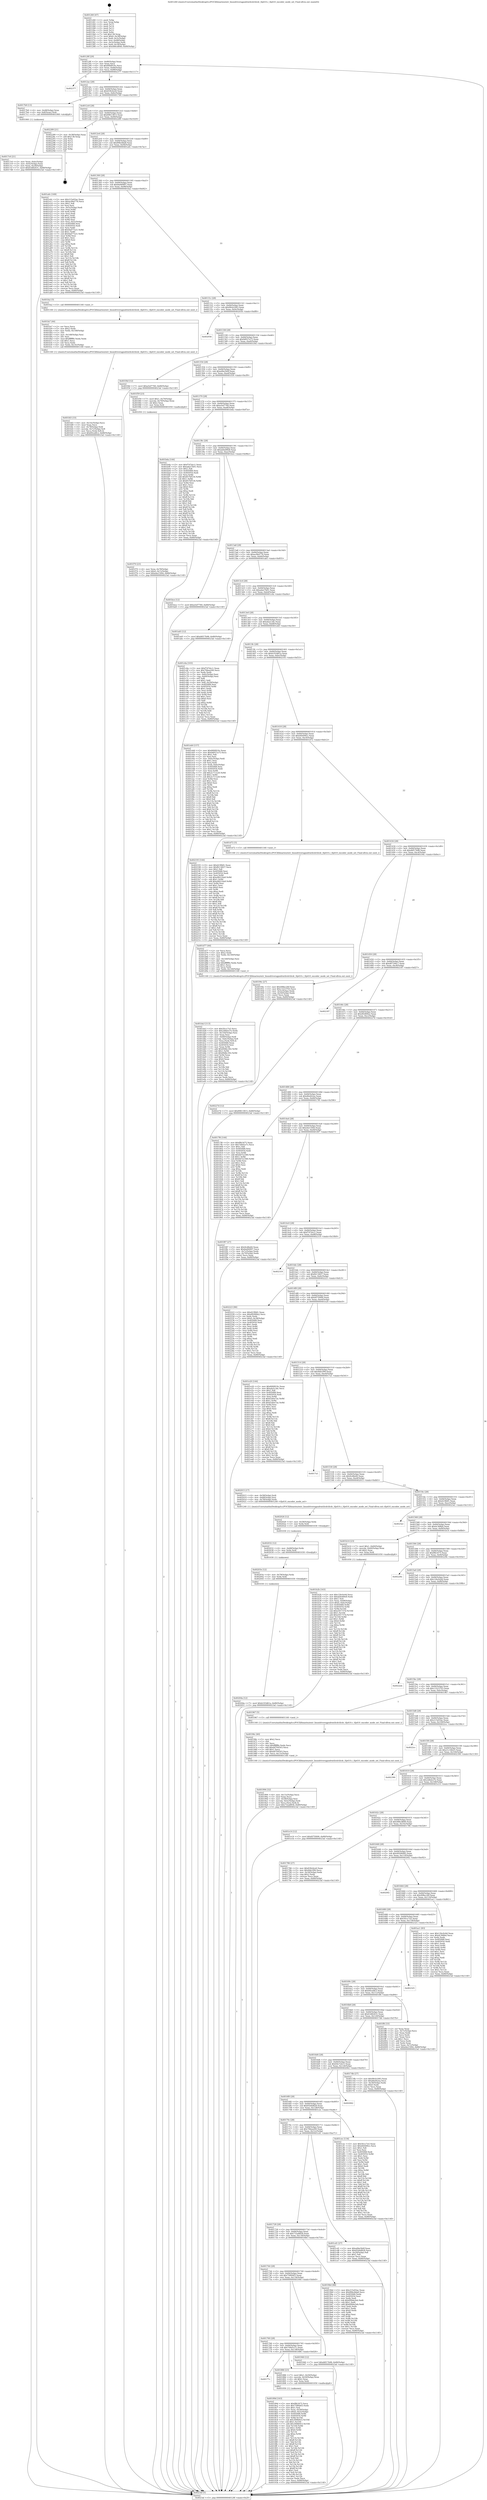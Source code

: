digraph "0x401260" {
  label = "0x401260 (/mnt/c/Users/mathe/Desktop/tcc/POCII/binaries/extr_linuxdriversgpudrmtilcdctilcdc_tfp410.c_tfp410_encoder_mode_set_Final-ollvm.out::main(0))"
  labelloc = "t"
  node[shape=record]

  Entry [label="",width=0.3,height=0.3,shape=circle,fillcolor=black,style=filled]
  "0x40128f" [label="{
     0x40128f [29]\l
     | [instrs]\l
     &nbsp;&nbsp;0x40128f \<+3\>: mov -0x80(%rbp),%eax\l
     &nbsp;&nbsp;0x401292 \<+2\>: mov %eax,%ecx\l
     &nbsp;&nbsp;0x401294 \<+6\>: sub $0x80fd919c,%ecx\l
     &nbsp;&nbsp;0x40129a \<+6\>: mov %eax,-0x84(%rbp)\l
     &nbsp;&nbsp;0x4012a0 \<+6\>: mov %ecx,-0x88(%rbp)\l
     &nbsp;&nbsp;0x4012a6 \<+6\>: je 0000000000402377 \<main+0x1117\>\l
  }"]
  "0x402377" [label="{
     0x402377\l
  }", style=dashed]
  "0x4012ac" [label="{
     0x4012ac [28]\l
     | [instrs]\l
     &nbsp;&nbsp;0x4012ac \<+5\>: jmp 00000000004012b1 \<main+0x51\>\l
     &nbsp;&nbsp;0x4012b1 \<+6\>: mov -0x84(%rbp),%eax\l
     &nbsp;&nbsp;0x4012b7 \<+5\>: sub $0x839c6ce0,%eax\l
     &nbsp;&nbsp;0x4012bc \<+6\>: mov %eax,-0x8c(%rbp)\l
     &nbsp;&nbsp;0x4012c2 \<+6\>: je 00000000004017b9 \<main+0x559\>\l
  }"]
  Exit [label="",width=0.3,height=0.3,shape=circle,fillcolor=black,style=filled,peripheries=2]
  "0x4017b9" [label="{
     0x4017b9 [13]\l
     | [instrs]\l
     &nbsp;&nbsp;0x4017b9 \<+4\>: mov -0x48(%rbp),%rax\l
     &nbsp;&nbsp;0x4017bd \<+4\>: mov 0x8(%rax),%rdi\l
     &nbsp;&nbsp;0x4017c1 \<+5\>: call 0000000000401060 \<atoi@plt\>\l
     | [calls]\l
     &nbsp;&nbsp;0x401060 \{1\} (unknown)\l
  }"]
  "0x4012c8" [label="{
     0x4012c8 [28]\l
     | [instrs]\l
     &nbsp;&nbsp;0x4012c8 \<+5\>: jmp 00000000004012cd \<main+0x6d\>\l
     &nbsp;&nbsp;0x4012cd \<+6\>: mov -0x84(%rbp),%eax\l
     &nbsp;&nbsp;0x4012d3 \<+5\>: sub $0x89613815,%eax\l
     &nbsp;&nbsp;0x4012d8 \<+6\>: mov %eax,-0x90(%rbp)\l
     &nbsp;&nbsp;0x4012de \<+6\>: je 0000000000402289 \<main+0x1029\>\l
  }"]
  "0x40204a" [label="{
     0x40204a [12]\l
     | [instrs]\l
     &nbsp;&nbsp;0x40204a \<+7\>: movl $0xb193d61a,-0x80(%rbp)\l
     &nbsp;&nbsp;0x402051 \<+5\>: jmp 00000000004023af \<main+0x114f\>\l
  }"]
  "0x402289" [label="{
     0x402289 [21]\l
     | [instrs]\l
     &nbsp;&nbsp;0x402289 \<+3\>: mov -0x38(%rbp),%eax\l
     &nbsp;&nbsp;0x40228c \<+7\>: add $0x138,%rsp\l
     &nbsp;&nbsp;0x402293 \<+1\>: pop %rbx\l
     &nbsp;&nbsp;0x402294 \<+2\>: pop %r12\l
     &nbsp;&nbsp;0x402296 \<+2\>: pop %r13\l
     &nbsp;&nbsp;0x402298 \<+2\>: pop %r14\l
     &nbsp;&nbsp;0x40229a \<+2\>: pop %r15\l
     &nbsp;&nbsp;0x40229c \<+1\>: pop %rbp\l
     &nbsp;&nbsp;0x40229d \<+1\>: ret\l
  }"]
  "0x4012e4" [label="{
     0x4012e4 [28]\l
     | [instrs]\l
     &nbsp;&nbsp;0x4012e4 \<+5\>: jmp 00000000004012e9 \<main+0x89\>\l
     &nbsp;&nbsp;0x4012e9 \<+6\>: mov -0x84(%rbp),%eax\l
     &nbsp;&nbsp;0x4012ef \<+5\>: sub $0x89bc8da8,%eax\l
     &nbsp;&nbsp;0x4012f4 \<+6\>: mov %eax,-0x94(%rbp)\l
     &nbsp;&nbsp;0x4012fa \<+6\>: je 0000000000401a0c \<main+0x7ac\>\l
  }"]
  "0x40203e" [label="{
     0x40203e [12]\l
     | [instrs]\l
     &nbsp;&nbsp;0x40203e \<+4\>: mov -0x78(%rbp),%rdx\l
     &nbsp;&nbsp;0x402042 \<+3\>: mov %rdx,%rdi\l
     &nbsp;&nbsp;0x402045 \<+5\>: call 0000000000401030 \<free@plt\>\l
     | [calls]\l
     &nbsp;&nbsp;0x401030 \{1\} (unknown)\l
  }"]
  "0x401a0c" [label="{
     0x401a0c [169]\l
     | [instrs]\l
     &nbsp;&nbsp;0x401a0c \<+5\>: mov $0x215e93ac,%eax\l
     &nbsp;&nbsp;0x401a11 \<+5\>: mov $0xac9b4776,%ecx\l
     &nbsp;&nbsp;0x401a16 \<+2\>: mov $0x1,%dl\l
     &nbsp;&nbsp;0x401a18 \<+2\>: xor %esi,%esi\l
     &nbsp;&nbsp;0x401a1a \<+3\>: mov -0x5c(%rbp),%edi\l
     &nbsp;&nbsp;0x401a1d \<+3\>: mov %esi,%r8d\l
     &nbsp;&nbsp;0x401a20 \<+3\>: sub %edi,%r8d\l
     &nbsp;&nbsp;0x401a23 \<+2\>: mov %esi,%edi\l
     &nbsp;&nbsp;0x401a25 \<+3\>: sub $0x1,%edi\l
     &nbsp;&nbsp;0x401a28 \<+3\>: add %edi,%r8d\l
     &nbsp;&nbsp;0x401a2b \<+3\>: sub %r8d,%esi\l
     &nbsp;&nbsp;0x401a2e \<+3\>: mov %esi,-0x5c(%rbp)\l
     &nbsp;&nbsp;0x401a31 \<+7\>: mov 0x405068,%esi\l
     &nbsp;&nbsp;0x401a38 \<+7\>: mov 0x405054,%edi\l
     &nbsp;&nbsp;0x401a3f \<+3\>: mov %esi,%r8d\l
     &nbsp;&nbsp;0x401a42 \<+7\>: add $0x9ad77e21,%r8d\l
     &nbsp;&nbsp;0x401a49 \<+4\>: sub $0x1,%r8d\l
     &nbsp;&nbsp;0x401a4d \<+7\>: sub $0x9ad77e21,%r8d\l
     &nbsp;&nbsp;0x401a54 \<+4\>: imul %r8d,%esi\l
     &nbsp;&nbsp;0x401a58 \<+3\>: and $0x1,%esi\l
     &nbsp;&nbsp;0x401a5b \<+3\>: cmp $0x0,%esi\l
     &nbsp;&nbsp;0x401a5e \<+4\>: sete %r9b\l
     &nbsp;&nbsp;0x401a62 \<+3\>: cmp $0xa,%edi\l
     &nbsp;&nbsp;0x401a65 \<+4\>: setl %r10b\l
     &nbsp;&nbsp;0x401a69 \<+3\>: mov %r9b,%r11b\l
     &nbsp;&nbsp;0x401a6c \<+4\>: xor $0xff,%r11b\l
     &nbsp;&nbsp;0x401a70 \<+3\>: mov %r10b,%bl\l
     &nbsp;&nbsp;0x401a73 \<+3\>: xor $0xff,%bl\l
     &nbsp;&nbsp;0x401a76 \<+3\>: xor $0x1,%dl\l
     &nbsp;&nbsp;0x401a79 \<+3\>: mov %r11b,%r14b\l
     &nbsp;&nbsp;0x401a7c \<+4\>: and $0xff,%r14b\l
     &nbsp;&nbsp;0x401a80 \<+3\>: and %dl,%r9b\l
     &nbsp;&nbsp;0x401a83 \<+3\>: mov %bl,%r15b\l
     &nbsp;&nbsp;0x401a86 \<+4\>: and $0xff,%r15b\l
     &nbsp;&nbsp;0x401a8a \<+3\>: and %dl,%r10b\l
     &nbsp;&nbsp;0x401a8d \<+3\>: or %r9b,%r14b\l
     &nbsp;&nbsp;0x401a90 \<+3\>: or %r10b,%r15b\l
     &nbsp;&nbsp;0x401a93 \<+3\>: xor %r15b,%r14b\l
     &nbsp;&nbsp;0x401a96 \<+3\>: or %bl,%r11b\l
     &nbsp;&nbsp;0x401a99 \<+4\>: xor $0xff,%r11b\l
     &nbsp;&nbsp;0x401a9d \<+3\>: or $0x1,%dl\l
     &nbsp;&nbsp;0x401aa0 \<+3\>: and %dl,%r11b\l
     &nbsp;&nbsp;0x401aa3 \<+3\>: or %r11b,%r14b\l
     &nbsp;&nbsp;0x401aa6 \<+4\>: test $0x1,%r14b\l
     &nbsp;&nbsp;0x401aaa \<+3\>: cmovne %ecx,%eax\l
     &nbsp;&nbsp;0x401aad \<+3\>: mov %eax,-0x80(%rbp)\l
     &nbsp;&nbsp;0x401ab0 \<+5\>: jmp 00000000004023af \<main+0x114f\>\l
  }"]
  "0x401300" [label="{
     0x401300 [28]\l
     | [instrs]\l
     &nbsp;&nbsp;0x401300 \<+5\>: jmp 0000000000401305 \<main+0xa5\>\l
     &nbsp;&nbsp;0x401305 \<+6\>: mov -0x84(%rbp),%eax\l
     &nbsp;&nbsp;0x40130b \<+5\>: sub $0x8a069f97,%eax\l
     &nbsp;&nbsp;0x401310 \<+6\>: mov %eax,-0x98(%rbp)\l
     &nbsp;&nbsp;0x401316 \<+6\>: je 0000000000401fa2 \<main+0xd42\>\l
  }"]
  "0x402032" [label="{
     0x402032 [12]\l
     | [instrs]\l
     &nbsp;&nbsp;0x402032 \<+4\>: mov -0x68(%rbp),%rdx\l
     &nbsp;&nbsp;0x402036 \<+3\>: mov %rdx,%rdi\l
     &nbsp;&nbsp;0x402039 \<+5\>: call 0000000000401030 \<free@plt\>\l
     | [calls]\l
     &nbsp;&nbsp;0x401030 \{1\} (unknown)\l
  }"]
  "0x401fa2" [label="{
     0x401fa2 [5]\l
     | [instrs]\l
     &nbsp;&nbsp;0x401fa2 \<+5\>: call 0000000000401160 \<next_i\>\l
     | [calls]\l
     &nbsp;&nbsp;0x401160 \{1\} (/mnt/c/Users/mathe/Desktop/tcc/POCII/binaries/extr_linuxdriversgpudrmtilcdctilcdc_tfp410.c_tfp410_encoder_mode_set_Final-ollvm.out::next_i)\l
  }"]
  "0x40131c" [label="{
     0x40131c [28]\l
     | [instrs]\l
     &nbsp;&nbsp;0x40131c \<+5\>: jmp 0000000000401321 \<main+0xc1\>\l
     &nbsp;&nbsp;0x401321 \<+6\>: mov -0x84(%rbp),%eax\l
     &nbsp;&nbsp;0x401327 \<+5\>: sub $0x99cb1083,%eax\l
     &nbsp;&nbsp;0x40132c \<+6\>: mov %eax,-0x9c(%rbp)\l
     &nbsp;&nbsp;0x401332 \<+6\>: je 0000000000402056 \<main+0xdf6\>\l
  }"]
  "0x402026" [label="{
     0x402026 [12]\l
     | [instrs]\l
     &nbsp;&nbsp;0x402026 \<+4\>: mov -0x58(%rbp),%rdx\l
     &nbsp;&nbsp;0x40202a \<+3\>: mov %rdx,%rdi\l
     &nbsp;&nbsp;0x40202d \<+5\>: call 0000000000401030 \<free@plt\>\l
     | [calls]\l
     &nbsp;&nbsp;0x401030 \{1\} (unknown)\l
  }"]
  "0x402056" [label="{
     0x402056\l
  }", style=dashed]
  "0x401338" [label="{
     0x401338 [28]\l
     | [instrs]\l
     &nbsp;&nbsp;0x401338 \<+5\>: jmp 000000000040133d \<main+0xdd\>\l
     &nbsp;&nbsp;0x40133d \<+6\>: mov -0x84(%rbp),%eax\l
     &nbsp;&nbsp;0x401343 \<+5\>: sub $0x9d937a75,%eax\l
     &nbsp;&nbsp;0x401348 \<+6\>: mov %eax,-0xa0(%rbp)\l
     &nbsp;&nbsp;0x40134e \<+6\>: je 0000000000401f4d \<main+0xced\>\l
  }"]
  "0x401fd3" [label="{
     0x401fd3 [33]\l
     | [instrs]\l
     &nbsp;&nbsp;0x401fd3 \<+6\>: mov -0x14c(%rbp),%ecx\l
     &nbsp;&nbsp;0x401fd9 \<+3\>: imul %eax,%ecx\l
     &nbsp;&nbsp;0x401fdc \<+4\>: mov -0x78(%rbp),%rdi\l
     &nbsp;&nbsp;0x401fe0 \<+4\>: movslq -0x7c(%rbp),%r8\l
     &nbsp;&nbsp;0x401fe4 \<+4\>: mov %ecx,(%rdi,%r8,4)\l
     &nbsp;&nbsp;0x401fe8 \<+7\>: movl $0x60cedfc2,-0x80(%rbp)\l
     &nbsp;&nbsp;0x401fef \<+5\>: jmp 00000000004023af \<main+0x114f\>\l
  }"]
  "0x401f4d" [label="{
     0x401f4d [12]\l
     | [instrs]\l
     &nbsp;&nbsp;0x401f4d \<+7\>: movl $0xa5ef7760,-0x80(%rbp)\l
     &nbsp;&nbsp;0x401f54 \<+5\>: jmp 00000000004023af \<main+0x114f\>\l
  }"]
  "0x401354" [label="{
     0x401354 [28]\l
     | [instrs]\l
     &nbsp;&nbsp;0x401354 \<+5\>: jmp 0000000000401359 \<main+0xf9\>\l
     &nbsp;&nbsp;0x401359 \<+6\>: mov -0x84(%rbp),%eax\l
     &nbsp;&nbsp;0x40135f \<+5\>: sub $0xa0be5b0f,%eax\l
     &nbsp;&nbsp;0x401364 \<+6\>: mov %eax,-0xa4(%rbp)\l
     &nbsp;&nbsp;0x40136a \<+6\>: je 0000000000401f59 \<main+0xcf9\>\l
  }"]
  "0x401fa7" [label="{
     0x401fa7 [44]\l
     | [instrs]\l
     &nbsp;&nbsp;0x401fa7 \<+2\>: xor %ecx,%ecx\l
     &nbsp;&nbsp;0x401fa9 \<+5\>: mov $0x2,%edx\l
     &nbsp;&nbsp;0x401fae \<+6\>: mov %edx,-0x148(%rbp)\l
     &nbsp;&nbsp;0x401fb4 \<+1\>: cltd\l
     &nbsp;&nbsp;0x401fb5 \<+6\>: mov -0x148(%rbp),%esi\l
     &nbsp;&nbsp;0x401fbb \<+2\>: idiv %esi\l
     &nbsp;&nbsp;0x401fbd \<+6\>: imul $0xfffffffe,%edx,%edx\l
     &nbsp;&nbsp;0x401fc3 \<+3\>: sub $0x1,%ecx\l
     &nbsp;&nbsp;0x401fc6 \<+2\>: sub %ecx,%edx\l
     &nbsp;&nbsp;0x401fc8 \<+6\>: mov %edx,-0x14c(%rbp)\l
     &nbsp;&nbsp;0x401fce \<+5\>: call 0000000000401160 \<next_i\>\l
     | [calls]\l
     &nbsp;&nbsp;0x401160 \{1\} (/mnt/c/Users/mathe/Desktop/tcc/POCII/binaries/extr_linuxdriversgpudrmtilcdctilcdc_tfp410.c_tfp410_encoder_mode_set_Final-ollvm.out::next_i)\l
  }"]
  "0x401f59" [label="{
     0x401f59 [23]\l
     | [instrs]\l
     &nbsp;&nbsp;0x401f59 \<+7\>: movl $0x1,-0x70(%rbp)\l
     &nbsp;&nbsp;0x401f60 \<+4\>: movslq -0x70(%rbp),%rax\l
     &nbsp;&nbsp;0x401f64 \<+4\>: shl $0x2,%rax\l
     &nbsp;&nbsp;0x401f68 \<+3\>: mov %rax,%rdi\l
     &nbsp;&nbsp;0x401f6b \<+5\>: call 0000000000401050 \<malloc@plt\>\l
     | [calls]\l
     &nbsp;&nbsp;0x401050 \{1\} (unknown)\l
  }"]
  "0x401370" [label="{
     0x401370 [28]\l
     | [instrs]\l
     &nbsp;&nbsp;0x401370 \<+5\>: jmp 0000000000401375 \<main+0x115\>\l
     &nbsp;&nbsp;0x401375 \<+6\>: mov -0x84(%rbp),%eax\l
     &nbsp;&nbsp;0x40137b \<+5\>: sub $0xa5ef7760,%eax\l
     &nbsp;&nbsp;0x401380 \<+6\>: mov %eax,-0xa8(%rbp)\l
     &nbsp;&nbsp;0x401386 \<+6\>: je 0000000000401bda \<main+0x97a\>\l
  }"]
  "0x401f70" [label="{
     0x401f70 [23]\l
     | [instrs]\l
     &nbsp;&nbsp;0x401f70 \<+4\>: mov %rax,-0x78(%rbp)\l
     &nbsp;&nbsp;0x401f74 \<+7\>: movl $0x0,-0x7c(%rbp)\l
     &nbsp;&nbsp;0x401f7b \<+7\>: movl $0xebe15f44,-0x80(%rbp)\l
     &nbsp;&nbsp;0x401f82 \<+5\>: jmp 00000000004023af \<main+0x114f\>\l
  }"]
  "0x401bda" [label="{
     0x401bda [144]\l
     | [instrs]\l
     &nbsp;&nbsp;0x401bda \<+5\>: mov $0xf7d7dcc1,%eax\l
     &nbsp;&nbsp;0x401bdf \<+5\>: mov $0xada27b01,%ecx\l
     &nbsp;&nbsp;0x401be4 \<+2\>: mov $0x1,%dl\l
     &nbsp;&nbsp;0x401be6 \<+7\>: mov 0x405068,%esi\l
     &nbsp;&nbsp;0x401bed \<+7\>: mov 0x405054,%edi\l
     &nbsp;&nbsp;0x401bf4 \<+3\>: mov %esi,%r8d\l
     &nbsp;&nbsp;0x401bf7 \<+7\>: add $0x857bf534,%r8d\l
     &nbsp;&nbsp;0x401bfe \<+4\>: sub $0x1,%r8d\l
     &nbsp;&nbsp;0x401c02 \<+7\>: sub $0x857bf534,%r8d\l
     &nbsp;&nbsp;0x401c09 \<+4\>: imul %r8d,%esi\l
     &nbsp;&nbsp;0x401c0d \<+3\>: and $0x1,%esi\l
     &nbsp;&nbsp;0x401c10 \<+3\>: cmp $0x0,%esi\l
     &nbsp;&nbsp;0x401c13 \<+4\>: sete %r9b\l
     &nbsp;&nbsp;0x401c17 \<+3\>: cmp $0xa,%edi\l
     &nbsp;&nbsp;0x401c1a \<+4\>: setl %r10b\l
     &nbsp;&nbsp;0x401c1e \<+3\>: mov %r9b,%r11b\l
     &nbsp;&nbsp;0x401c21 \<+4\>: xor $0xff,%r11b\l
     &nbsp;&nbsp;0x401c25 \<+3\>: mov %r10b,%bl\l
     &nbsp;&nbsp;0x401c28 \<+3\>: xor $0xff,%bl\l
     &nbsp;&nbsp;0x401c2b \<+3\>: xor $0x1,%dl\l
     &nbsp;&nbsp;0x401c2e \<+3\>: mov %r11b,%r14b\l
     &nbsp;&nbsp;0x401c31 \<+4\>: and $0xff,%r14b\l
     &nbsp;&nbsp;0x401c35 \<+3\>: and %dl,%r9b\l
     &nbsp;&nbsp;0x401c38 \<+3\>: mov %bl,%r15b\l
     &nbsp;&nbsp;0x401c3b \<+4\>: and $0xff,%r15b\l
     &nbsp;&nbsp;0x401c3f \<+3\>: and %dl,%r10b\l
     &nbsp;&nbsp;0x401c42 \<+3\>: or %r9b,%r14b\l
     &nbsp;&nbsp;0x401c45 \<+3\>: or %r10b,%r15b\l
     &nbsp;&nbsp;0x401c48 \<+3\>: xor %r15b,%r14b\l
     &nbsp;&nbsp;0x401c4b \<+3\>: or %bl,%r11b\l
     &nbsp;&nbsp;0x401c4e \<+4\>: xor $0xff,%r11b\l
     &nbsp;&nbsp;0x401c52 \<+3\>: or $0x1,%dl\l
     &nbsp;&nbsp;0x401c55 \<+3\>: and %dl,%r11b\l
     &nbsp;&nbsp;0x401c58 \<+3\>: or %r11b,%r14b\l
     &nbsp;&nbsp;0x401c5b \<+4\>: test $0x1,%r14b\l
     &nbsp;&nbsp;0x401c5f \<+3\>: cmovne %ecx,%eax\l
     &nbsp;&nbsp;0x401c62 \<+3\>: mov %eax,-0x80(%rbp)\l
     &nbsp;&nbsp;0x401c65 \<+5\>: jmp 00000000004023af \<main+0x114f\>\l
  }"]
  "0x40138c" [label="{
     0x40138c [28]\l
     | [instrs]\l
     &nbsp;&nbsp;0x40138c \<+5\>: jmp 0000000000401391 \<main+0x131\>\l
     &nbsp;&nbsp;0x401391 \<+6\>: mov -0x84(%rbp),%eax\l
     &nbsp;&nbsp;0x401397 \<+5\>: sub $0xab4e89e8,%eax\l
     &nbsp;&nbsp;0x40139c \<+6\>: mov %eax,-0xac(%rbp)\l
     &nbsp;&nbsp;0x4013a2 \<+6\>: je 0000000000401bce \<main+0x96e\>\l
  }"]
  "0x401da3" [label="{
     0x401da3 [113]\l
     | [instrs]\l
     &nbsp;&nbsp;0x401da3 \<+5\>: mov $0x5fccc7a5,%ecx\l
     &nbsp;&nbsp;0x401da8 \<+5\>: mov $0x2d6dce7e,%edx\l
     &nbsp;&nbsp;0x401dad \<+6\>: mov -0x144(%rbp),%esi\l
     &nbsp;&nbsp;0x401db3 \<+3\>: imul %eax,%esi\l
     &nbsp;&nbsp;0x401db6 \<+4\>: mov -0x68(%rbp),%rdi\l
     &nbsp;&nbsp;0x401dba \<+4\>: movslq -0x6c(%rbp),%r8\l
     &nbsp;&nbsp;0x401dbe \<+4\>: mov %esi,(%rdi,%r8,4)\l
     &nbsp;&nbsp;0x401dc2 \<+7\>: mov 0x405068,%eax\l
     &nbsp;&nbsp;0x401dc9 \<+7\>: mov 0x405054,%esi\l
     &nbsp;&nbsp;0x401dd0 \<+3\>: mov %eax,%r9d\l
     &nbsp;&nbsp;0x401dd3 \<+7\>: add $0x69dbc302,%r9d\l
     &nbsp;&nbsp;0x401dda \<+4\>: sub $0x1,%r9d\l
     &nbsp;&nbsp;0x401dde \<+7\>: sub $0x69dbc302,%r9d\l
     &nbsp;&nbsp;0x401de5 \<+4\>: imul %r9d,%eax\l
     &nbsp;&nbsp;0x401de9 \<+3\>: and $0x1,%eax\l
     &nbsp;&nbsp;0x401dec \<+3\>: cmp $0x0,%eax\l
     &nbsp;&nbsp;0x401def \<+4\>: sete %r10b\l
     &nbsp;&nbsp;0x401df3 \<+3\>: cmp $0xa,%esi\l
     &nbsp;&nbsp;0x401df6 \<+4\>: setl %r11b\l
     &nbsp;&nbsp;0x401dfa \<+3\>: mov %r10b,%bl\l
     &nbsp;&nbsp;0x401dfd \<+3\>: and %r11b,%bl\l
     &nbsp;&nbsp;0x401e00 \<+3\>: xor %r11b,%r10b\l
     &nbsp;&nbsp;0x401e03 \<+3\>: or %r10b,%bl\l
     &nbsp;&nbsp;0x401e06 \<+3\>: test $0x1,%bl\l
     &nbsp;&nbsp;0x401e09 \<+3\>: cmovne %edx,%ecx\l
     &nbsp;&nbsp;0x401e0c \<+3\>: mov %ecx,-0x80(%rbp)\l
     &nbsp;&nbsp;0x401e0f \<+5\>: jmp 00000000004023af \<main+0x114f\>\l
  }"]
  "0x401bce" [label="{
     0x401bce [12]\l
     | [instrs]\l
     &nbsp;&nbsp;0x401bce \<+7\>: movl $0xa5ef7760,-0x80(%rbp)\l
     &nbsp;&nbsp;0x401bd5 \<+5\>: jmp 00000000004023af \<main+0x114f\>\l
  }"]
  "0x4013a8" [label="{
     0x4013a8 [28]\l
     | [instrs]\l
     &nbsp;&nbsp;0x4013a8 \<+5\>: jmp 00000000004013ad \<main+0x14d\>\l
     &nbsp;&nbsp;0x4013ad \<+6\>: mov -0x84(%rbp),%eax\l
     &nbsp;&nbsp;0x4013b3 \<+5\>: sub $0xac9b4776,%eax\l
     &nbsp;&nbsp;0x4013b8 \<+6\>: mov %eax,-0xb0(%rbp)\l
     &nbsp;&nbsp;0x4013be \<+6\>: je 0000000000401ab5 \<main+0x855\>\l
  }"]
  "0x401d77" [label="{
     0x401d77 [44]\l
     | [instrs]\l
     &nbsp;&nbsp;0x401d77 \<+2\>: xor %ecx,%ecx\l
     &nbsp;&nbsp;0x401d79 \<+5\>: mov $0x2,%edx\l
     &nbsp;&nbsp;0x401d7e \<+6\>: mov %edx,-0x140(%rbp)\l
     &nbsp;&nbsp;0x401d84 \<+1\>: cltd\l
     &nbsp;&nbsp;0x401d85 \<+6\>: mov -0x140(%rbp),%esi\l
     &nbsp;&nbsp;0x401d8b \<+2\>: idiv %esi\l
     &nbsp;&nbsp;0x401d8d \<+6\>: imul $0xfffffffe,%edx,%edx\l
     &nbsp;&nbsp;0x401d93 \<+3\>: sub $0x1,%ecx\l
     &nbsp;&nbsp;0x401d96 \<+2\>: sub %ecx,%edx\l
     &nbsp;&nbsp;0x401d98 \<+6\>: mov %edx,-0x144(%rbp)\l
     &nbsp;&nbsp;0x401d9e \<+5\>: call 0000000000401160 \<next_i\>\l
     | [calls]\l
     &nbsp;&nbsp;0x401160 \{1\} (/mnt/c/Users/mathe/Desktop/tcc/POCII/binaries/extr_linuxdriversgpudrmtilcdctilcdc_tfp410.c_tfp410_encoder_mode_set_Final-ollvm.out::next_i)\l
  }"]
  "0x401ab5" [label="{
     0x401ab5 [12]\l
     | [instrs]\l
     &nbsp;&nbsp;0x401ab5 \<+7\>: movl $0xd6f17b98,-0x80(%rbp)\l
     &nbsp;&nbsp;0x401abc \<+5\>: jmp 00000000004023af \<main+0x114f\>\l
  }"]
  "0x4013c4" [label="{
     0x4013c4 [28]\l
     | [instrs]\l
     &nbsp;&nbsp;0x4013c4 \<+5\>: jmp 00000000004013c9 \<main+0x169\>\l
     &nbsp;&nbsp;0x4013c9 \<+6\>: mov -0x84(%rbp),%eax\l
     &nbsp;&nbsp;0x4013cf \<+5\>: sub $0xada27b01,%eax\l
     &nbsp;&nbsp;0x4013d4 \<+6\>: mov %eax,-0xb4(%rbp)\l
     &nbsp;&nbsp;0x4013da \<+6\>: je 0000000000401c6a \<main+0xa0a\>\l
  }"]
  "0x401b2b" [label="{
     0x401b2b [163]\l
     | [instrs]\l
     &nbsp;&nbsp;0x401b2b \<+5\>: mov $0x12bc0c6d,%ecx\l
     &nbsp;&nbsp;0x401b30 \<+5\>: mov $0xab4e89e8,%edx\l
     &nbsp;&nbsp;0x401b35 \<+3\>: mov $0x1,%sil\l
     &nbsp;&nbsp;0x401b38 \<+4\>: mov %rax,-0x68(%rbp)\l
     &nbsp;&nbsp;0x401b3c \<+7\>: movl $0x0,-0x6c(%rbp)\l
     &nbsp;&nbsp;0x401b43 \<+8\>: mov 0x405068,%r8d\l
     &nbsp;&nbsp;0x401b4b \<+8\>: mov 0x405054,%r9d\l
     &nbsp;&nbsp;0x401b53 \<+3\>: mov %r8d,%r10d\l
     &nbsp;&nbsp;0x401b56 \<+7\>: sub $0xe5f1737d,%r10d\l
     &nbsp;&nbsp;0x401b5d \<+4\>: sub $0x1,%r10d\l
     &nbsp;&nbsp;0x401b61 \<+7\>: add $0xe5f1737d,%r10d\l
     &nbsp;&nbsp;0x401b68 \<+4\>: imul %r10d,%r8d\l
     &nbsp;&nbsp;0x401b6c \<+4\>: and $0x1,%r8d\l
     &nbsp;&nbsp;0x401b70 \<+4\>: cmp $0x0,%r8d\l
     &nbsp;&nbsp;0x401b74 \<+4\>: sete %r11b\l
     &nbsp;&nbsp;0x401b78 \<+4\>: cmp $0xa,%r9d\l
     &nbsp;&nbsp;0x401b7c \<+3\>: setl %bl\l
     &nbsp;&nbsp;0x401b7f \<+3\>: mov %r11b,%r14b\l
     &nbsp;&nbsp;0x401b82 \<+4\>: xor $0xff,%r14b\l
     &nbsp;&nbsp;0x401b86 \<+3\>: mov %bl,%r15b\l
     &nbsp;&nbsp;0x401b89 \<+4\>: xor $0xff,%r15b\l
     &nbsp;&nbsp;0x401b8d \<+4\>: xor $0x1,%sil\l
     &nbsp;&nbsp;0x401b91 \<+3\>: mov %r14b,%r12b\l
     &nbsp;&nbsp;0x401b94 \<+4\>: and $0xff,%r12b\l
     &nbsp;&nbsp;0x401b98 \<+3\>: and %sil,%r11b\l
     &nbsp;&nbsp;0x401b9b \<+3\>: mov %r15b,%r13b\l
     &nbsp;&nbsp;0x401b9e \<+4\>: and $0xff,%r13b\l
     &nbsp;&nbsp;0x401ba2 \<+3\>: and %sil,%bl\l
     &nbsp;&nbsp;0x401ba5 \<+3\>: or %r11b,%r12b\l
     &nbsp;&nbsp;0x401ba8 \<+3\>: or %bl,%r13b\l
     &nbsp;&nbsp;0x401bab \<+3\>: xor %r13b,%r12b\l
     &nbsp;&nbsp;0x401bae \<+3\>: or %r15b,%r14b\l
     &nbsp;&nbsp;0x401bb1 \<+4\>: xor $0xff,%r14b\l
     &nbsp;&nbsp;0x401bb5 \<+4\>: or $0x1,%sil\l
     &nbsp;&nbsp;0x401bb9 \<+3\>: and %sil,%r14b\l
     &nbsp;&nbsp;0x401bbc \<+3\>: or %r14b,%r12b\l
     &nbsp;&nbsp;0x401bbf \<+4\>: test $0x1,%r12b\l
     &nbsp;&nbsp;0x401bc3 \<+3\>: cmovne %edx,%ecx\l
     &nbsp;&nbsp;0x401bc6 \<+3\>: mov %ecx,-0x80(%rbp)\l
     &nbsp;&nbsp;0x401bc9 \<+5\>: jmp 00000000004023af \<main+0x114f\>\l
  }"]
  "0x401c6a" [label="{
     0x401c6a [103]\l
     | [instrs]\l
     &nbsp;&nbsp;0x401c6a \<+5\>: mov $0xf7d7dcc1,%eax\l
     &nbsp;&nbsp;0x401c6f \<+5\>: mov $0x70bea200,%ecx\l
     &nbsp;&nbsp;0x401c74 \<+2\>: xor %edx,%edx\l
     &nbsp;&nbsp;0x401c76 \<+3\>: mov -0x6c(%rbp),%esi\l
     &nbsp;&nbsp;0x401c79 \<+3\>: cmp -0x60(%rbp),%esi\l
     &nbsp;&nbsp;0x401c7c \<+4\>: setl %dil\l
     &nbsp;&nbsp;0x401c80 \<+4\>: and $0x1,%dil\l
     &nbsp;&nbsp;0x401c84 \<+4\>: mov %dil,-0x29(%rbp)\l
     &nbsp;&nbsp;0x401c88 \<+7\>: mov 0x405068,%esi\l
     &nbsp;&nbsp;0x401c8f \<+8\>: mov 0x405054,%r8d\l
     &nbsp;&nbsp;0x401c97 \<+3\>: sub $0x1,%edx\l
     &nbsp;&nbsp;0x401c9a \<+3\>: mov %esi,%r9d\l
     &nbsp;&nbsp;0x401c9d \<+3\>: add %edx,%r9d\l
     &nbsp;&nbsp;0x401ca0 \<+4\>: imul %r9d,%esi\l
     &nbsp;&nbsp;0x401ca4 \<+3\>: and $0x1,%esi\l
     &nbsp;&nbsp;0x401ca7 \<+3\>: cmp $0x0,%esi\l
     &nbsp;&nbsp;0x401caa \<+4\>: sete %dil\l
     &nbsp;&nbsp;0x401cae \<+4\>: cmp $0xa,%r8d\l
     &nbsp;&nbsp;0x401cb2 \<+4\>: setl %r10b\l
     &nbsp;&nbsp;0x401cb6 \<+3\>: mov %dil,%r11b\l
     &nbsp;&nbsp;0x401cb9 \<+3\>: and %r10b,%r11b\l
     &nbsp;&nbsp;0x401cbc \<+3\>: xor %r10b,%dil\l
     &nbsp;&nbsp;0x401cbf \<+3\>: or %dil,%r11b\l
     &nbsp;&nbsp;0x401cc2 \<+4\>: test $0x1,%r11b\l
     &nbsp;&nbsp;0x401cc6 \<+3\>: cmovne %ecx,%eax\l
     &nbsp;&nbsp;0x401cc9 \<+3\>: mov %eax,-0x80(%rbp)\l
     &nbsp;&nbsp;0x401ccc \<+5\>: jmp 00000000004023af \<main+0x114f\>\l
  }"]
  "0x4013e0" [label="{
     0x4013e0 [28]\l
     | [instrs]\l
     &nbsp;&nbsp;0x4013e0 \<+5\>: jmp 00000000004013e5 \<main+0x185\>\l
     &nbsp;&nbsp;0x4013e5 \<+6\>: mov -0x84(%rbp),%eax\l
     &nbsp;&nbsp;0x4013eb \<+5\>: sub $0xafa2c3dc,%eax\l
     &nbsp;&nbsp;0x4013f0 \<+6\>: mov %eax,-0xb8(%rbp)\l
     &nbsp;&nbsp;0x4013f6 \<+6\>: je 0000000000401eb0 \<main+0xc50\>\l
  }"]
  "0x401994" [label="{
     0x401994 [32]\l
     | [instrs]\l
     &nbsp;&nbsp;0x401994 \<+6\>: mov -0x13c(%rbp),%ecx\l
     &nbsp;&nbsp;0x40199a \<+3\>: imul %eax,%ecx\l
     &nbsp;&nbsp;0x40199d \<+4\>: mov -0x58(%rbp),%rsi\l
     &nbsp;&nbsp;0x4019a1 \<+4\>: movslq -0x5c(%rbp),%rdi\l
     &nbsp;&nbsp;0x4019a5 \<+3\>: mov %ecx,(%rsi,%rdi,4)\l
     &nbsp;&nbsp;0x4019a8 \<+7\>: movl $0x732a8858,-0x80(%rbp)\l
     &nbsp;&nbsp;0x4019af \<+5\>: jmp 00000000004023af \<main+0x114f\>\l
  }"]
  "0x401eb0" [label="{
     0x401eb0 [157]\l
     | [instrs]\l
     &nbsp;&nbsp;0x401eb0 \<+5\>: mov $0x80fd919c,%eax\l
     &nbsp;&nbsp;0x401eb5 \<+5\>: mov $0x9d937a75,%ecx\l
     &nbsp;&nbsp;0x401eba \<+2\>: mov $0x1,%dl\l
     &nbsp;&nbsp;0x401ebc \<+2\>: xor %esi,%esi\l
     &nbsp;&nbsp;0x401ebe \<+3\>: mov -0x6c(%rbp),%edi\l
     &nbsp;&nbsp;0x401ec1 \<+3\>: sub $0x1,%esi\l
     &nbsp;&nbsp;0x401ec4 \<+2\>: sub %esi,%edi\l
     &nbsp;&nbsp;0x401ec6 \<+3\>: mov %edi,-0x6c(%rbp)\l
     &nbsp;&nbsp;0x401ec9 \<+7\>: mov 0x405068,%esi\l
     &nbsp;&nbsp;0x401ed0 \<+7\>: mov 0x405054,%edi\l
     &nbsp;&nbsp;0x401ed7 \<+3\>: mov %esi,%r8d\l
     &nbsp;&nbsp;0x401eda \<+7\>: add $0x2c711e20,%r8d\l
     &nbsp;&nbsp;0x401ee1 \<+4\>: sub $0x1,%r8d\l
     &nbsp;&nbsp;0x401ee5 \<+7\>: sub $0x2c711e20,%r8d\l
     &nbsp;&nbsp;0x401eec \<+4\>: imul %r8d,%esi\l
     &nbsp;&nbsp;0x401ef0 \<+3\>: and $0x1,%esi\l
     &nbsp;&nbsp;0x401ef3 \<+3\>: cmp $0x0,%esi\l
     &nbsp;&nbsp;0x401ef6 \<+4\>: sete %r9b\l
     &nbsp;&nbsp;0x401efa \<+3\>: cmp $0xa,%edi\l
     &nbsp;&nbsp;0x401efd \<+4\>: setl %r10b\l
     &nbsp;&nbsp;0x401f01 \<+3\>: mov %r9b,%r11b\l
     &nbsp;&nbsp;0x401f04 \<+4\>: xor $0xff,%r11b\l
     &nbsp;&nbsp;0x401f08 \<+3\>: mov %r10b,%bl\l
     &nbsp;&nbsp;0x401f0b \<+3\>: xor $0xff,%bl\l
     &nbsp;&nbsp;0x401f0e \<+3\>: xor $0x0,%dl\l
     &nbsp;&nbsp;0x401f11 \<+3\>: mov %r11b,%r14b\l
     &nbsp;&nbsp;0x401f14 \<+4\>: and $0x0,%r14b\l
     &nbsp;&nbsp;0x401f18 \<+3\>: and %dl,%r9b\l
     &nbsp;&nbsp;0x401f1b \<+3\>: mov %bl,%r15b\l
     &nbsp;&nbsp;0x401f1e \<+4\>: and $0x0,%r15b\l
     &nbsp;&nbsp;0x401f22 \<+3\>: and %dl,%r10b\l
     &nbsp;&nbsp;0x401f25 \<+3\>: or %r9b,%r14b\l
     &nbsp;&nbsp;0x401f28 \<+3\>: or %r10b,%r15b\l
     &nbsp;&nbsp;0x401f2b \<+3\>: xor %r15b,%r14b\l
     &nbsp;&nbsp;0x401f2e \<+3\>: or %bl,%r11b\l
     &nbsp;&nbsp;0x401f31 \<+4\>: xor $0xff,%r11b\l
     &nbsp;&nbsp;0x401f35 \<+3\>: or $0x0,%dl\l
     &nbsp;&nbsp;0x401f38 \<+3\>: and %dl,%r11b\l
     &nbsp;&nbsp;0x401f3b \<+3\>: or %r11b,%r14b\l
     &nbsp;&nbsp;0x401f3e \<+4\>: test $0x1,%r14b\l
     &nbsp;&nbsp;0x401f42 \<+3\>: cmovne %ecx,%eax\l
     &nbsp;&nbsp;0x401f45 \<+3\>: mov %eax,-0x80(%rbp)\l
     &nbsp;&nbsp;0x401f48 \<+5\>: jmp 00000000004023af \<main+0x114f\>\l
  }"]
  "0x4013fc" [label="{
     0x4013fc [28]\l
     | [instrs]\l
     &nbsp;&nbsp;0x4013fc \<+5\>: jmp 0000000000401401 \<main+0x1a1\>\l
     &nbsp;&nbsp;0x401401 \<+6\>: mov -0x84(%rbp),%eax\l
     &nbsp;&nbsp;0x401407 \<+5\>: sub $0xb193d61a,%eax\l
     &nbsp;&nbsp;0x40140c \<+6\>: mov %eax,-0xbc(%rbp)\l
     &nbsp;&nbsp;0x401412 \<+6\>: je 0000000000402193 \<main+0xf33\>\l
  }"]
  "0x40196c" [label="{
     0x40196c [40]\l
     | [instrs]\l
     &nbsp;&nbsp;0x40196c \<+5\>: mov $0x2,%ecx\l
     &nbsp;&nbsp;0x401971 \<+1\>: cltd\l
     &nbsp;&nbsp;0x401972 \<+2\>: idiv %ecx\l
     &nbsp;&nbsp;0x401974 \<+6\>: imul $0xfffffffe,%edx,%ecx\l
     &nbsp;&nbsp;0x40197a \<+6\>: add $0xdd704503,%ecx\l
     &nbsp;&nbsp;0x401980 \<+3\>: add $0x1,%ecx\l
     &nbsp;&nbsp;0x401983 \<+6\>: sub $0xdd704503,%ecx\l
     &nbsp;&nbsp;0x401989 \<+6\>: mov %ecx,-0x13c(%rbp)\l
     &nbsp;&nbsp;0x40198f \<+5\>: call 0000000000401160 \<next_i\>\l
     | [calls]\l
     &nbsp;&nbsp;0x401160 \{1\} (/mnt/c/Users/mathe/Desktop/tcc/POCII/binaries/extr_linuxdriversgpudrmtilcdctilcdc_tfp410.c_tfp410_encoder_mode_set_Final-ollvm.out::next_i)\l
  }"]
  "0x402193" [label="{
     0x402193 [144]\l
     | [instrs]\l
     &nbsp;&nbsp;0x402193 \<+5\>: mov $0xd23fb81,%eax\l
     &nbsp;&nbsp;0x402198 \<+5\>: mov $0xfb134f27,%ecx\l
     &nbsp;&nbsp;0x40219d \<+2\>: mov $0x1,%dl\l
     &nbsp;&nbsp;0x40219f \<+7\>: mov 0x405068,%esi\l
     &nbsp;&nbsp;0x4021a6 \<+7\>: mov 0x405054,%edi\l
     &nbsp;&nbsp;0x4021ad \<+3\>: mov %esi,%r8d\l
     &nbsp;&nbsp;0x4021b0 \<+7\>: sub $0xa96216a9,%r8d\l
     &nbsp;&nbsp;0x4021b7 \<+4\>: sub $0x1,%r8d\l
     &nbsp;&nbsp;0x4021bb \<+7\>: add $0xa96216a9,%r8d\l
     &nbsp;&nbsp;0x4021c2 \<+4\>: imul %r8d,%esi\l
     &nbsp;&nbsp;0x4021c6 \<+3\>: and $0x1,%esi\l
     &nbsp;&nbsp;0x4021c9 \<+3\>: cmp $0x0,%esi\l
     &nbsp;&nbsp;0x4021cc \<+4\>: sete %r9b\l
     &nbsp;&nbsp;0x4021d0 \<+3\>: cmp $0xa,%edi\l
     &nbsp;&nbsp;0x4021d3 \<+4\>: setl %r10b\l
     &nbsp;&nbsp;0x4021d7 \<+3\>: mov %r9b,%r11b\l
     &nbsp;&nbsp;0x4021da \<+4\>: xor $0xff,%r11b\l
     &nbsp;&nbsp;0x4021de \<+3\>: mov %r10b,%bl\l
     &nbsp;&nbsp;0x4021e1 \<+3\>: xor $0xff,%bl\l
     &nbsp;&nbsp;0x4021e4 \<+3\>: xor $0x1,%dl\l
     &nbsp;&nbsp;0x4021e7 \<+3\>: mov %r11b,%r14b\l
     &nbsp;&nbsp;0x4021ea \<+4\>: and $0xff,%r14b\l
     &nbsp;&nbsp;0x4021ee \<+3\>: and %dl,%r9b\l
     &nbsp;&nbsp;0x4021f1 \<+3\>: mov %bl,%r15b\l
     &nbsp;&nbsp;0x4021f4 \<+4\>: and $0xff,%r15b\l
     &nbsp;&nbsp;0x4021f8 \<+3\>: and %dl,%r10b\l
     &nbsp;&nbsp;0x4021fb \<+3\>: or %r9b,%r14b\l
     &nbsp;&nbsp;0x4021fe \<+3\>: or %r10b,%r15b\l
     &nbsp;&nbsp;0x402201 \<+3\>: xor %r15b,%r14b\l
     &nbsp;&nbsp;0x402204 \<+3\>: or %bl,%r11b\l
     &nbsp;&nbsp;0x402207 \<+4\>: xor $0xff,%r11b\l
     &nbsp;&nbsp;0x40220b \<+3\>: or $0x1,%dl\l
     &nbsp;&nbsp;0x40220e \<+3\>: and %dl,%r11b\l
     &nbsp;&nbsp;0x402211 \<+3\>: or %r11b,%r14b\l
     &nbsp;&nbsp;0x402214 \<+4\>: test $0x1,%r14b\l
     &nbsp;&nbsp;0x402218 \<+3\>: cmovne %ecx,%eax\l
     &nbsp;&nbsp;0x40221b \<+3\>: mov %eax,-0x80(%rbp)\l
     &nbsp;&nbsp;0x40221e \<+5\>: jmp 00000000004023af \<main+0x114f\>\l
  }"]
  "0x401418" [label="{
     0x401418 [28]\l
     | [instrs]\l
     &nbsp;&nbsp;0x401418 \<+5\>: jmp 000000000040141d \<main+0x1bd\>\l
     &nbsp;&nbsp;0x40141d \<+6\>: mov -0x84(%rbp),%eax\l
     &nbsp;&nbsp;0x401423 \<+5\>: sub $0xd44490cc,%eax\l
     &nbsp;&nbsp;0x401428 \<+6\>: mov %eax,-0xc0(%rbp)\l
     &nbsp;&nbsp;0x40142e \<+6\>: je 0000000000401d72 \<main+0xb12\>\l
  }"]
  "0x40189d" [label="{
     0x40189d [163]\l
     | [instrs]\l
     &nbsp;&nbsp;0x40189d \<+5\>: mov $0xf8b3475,%ecx\l
     &nbsp;&nbsp;0x4018a2 \<+5\>: mov $0x758f44f3,%edx\l
     &nbsp;&nbsp;0x4018a7 \<+3\>: mov $0x1,%sil\l
     &nbsp;&nbsp;0x4018aa \<+4\>: mov %rax,-0x58(%rbp)\l
     &nbsp;&nbsp;0x4018ae \<+7\>: movl $0x0,-0x5c(%rbp)\l
     &nbsp;&nbsp;0x4018b5 \<+8\>: mov 0x405068,%r8d\l
     &nbsp;&nbsp;0x4018bd \<+8\>: mov 0x405054,%r9d\l
     &nbsp;&nbsp;0x4018c5 \<+3\>: mov %r8d,%r10d\l
     &nbsp;&nbsp;0x4018c8 \<+7\>: sub $0x3f48b9c5,%r10d\l
     &nbsp;&nbsp;0x4018cf \<+4\>: sub $0x1,%r10d\l
     &nbsp;&nbsp;0x4018d3 \<+7\>: add $0x3f48b9c5,%r10d\l
     &nbsp;&nbsp;0x4018da \<+4\>: imul %r10d,%r8d\l
     &nbsp;&nbsp;0x4018de \<+4\>: and $0x1,%r8d\l
     &nbsp;&nbsp;0x4018e2 \<+4\>: cmp $0x0,%r8d\l
     &nbsp;&nbsp;0x4018e6 \<+4\>: sete %r11b\l
     &nbsp;&nbsp;0x4018ea \<+4\>: cmp $0xa,%r9d\l
     &nbsp;&nbsp;0x4018ee \<+3\>: setl %bl\l
     &nbsp;&nbsp;0x4018f1 \<+3\>: mov %r11b,%r14b\l
     &nbsp;&nbsp;0x4018f4 \<+4\>: xor $0xff,%r14b\l
     &nbsp;&nbsp;0x4018f8 \<+3\>: mov %bl,%r15b\l
     &nbsp;&nbsp;0x4018fb \<+4\>: xor $0xff,%r15b\l
     &nbsp;&nbsp;0x4018ff \<+4\>: xor $0x1,%sil\l
     &nbsp;&nbsp;0x401903 \<+3\>: mov %r14b,%r12b\l
     &nbsp;&nbsp;0x401906 \<+4\>: and $0xff,%r12b\l
     &nbsp;&nbsp;0x40190a \<+3\>: and %sil,%r11b\l
     &nbsp;&nbsp;0x40190d \<+3\>: mov %r15b,%r13b\l
     &nbsp;&nbsp;0x401910 \<+4\>: and $0xff,%r13b\l
     &nbsp;&nbsp;0x401914 \<+3\>: and %sil,%bl\l
     &nbsp;&nbsp;0x401917 \<+3\>: or %r11b,%r12b\l
     &nbsp;&nbsp;0x40191a \<+3\>: or %bl,%r13b\l
     &nbsp;&nbsp;0x40191d \<+3\>: xor %r13b,%r12b\l
     &nbsp;&nbsp;0x401920 \<+3\>: or %r15b,%r14b\l
     &nbsp;&nbsp;0x401923 \<+4\>: xor $0xff,%r14b\l
     &nbsp;&nbsp;0x401927 \<+4\>: or $0x1,%sil\l
     &nbsp;&nbsp;0x40192b \<+3\>: and %sil,%r14b\l
     &nbsp;&nbsp;0x40192e \<+3\>: or %r14b,%r12b\l
     &nbsp;&nbsp;0x401931 \<+4\>: test $0x1,%r12b\l
     &nbsp;&nbsp;0x401935 \<+3\>: cmovne %edx,%ecx\l
     &nbsp;&nbsp;0x401938 \<+3\>: mov %ecx,-0x80(%rbp)\l
     &nbsp;&nbsp;0x40193b \<+5\>: jmp 00000000004023af \<main+0x114f\>\l
  }"]
  "0x401d72" [label="{
     0x401d72 [5]\l
     | [instrs]\l
     &nbsp;&nbsp;0x401d72 \<+5\>: call 0000000000401160 \<next_i\>\l
     | [calls]\l
     &nbsp;&nbsp;0x401160 \{1\} (/mnt/c/Users/mathe/Desktop/tcc/POCII/binaries/extr_linuxdriversgpudrmtilcdctilcdc_tfp410.c_tfp410_encoder_mode_set_Final-ollvm.out::next_i)\l
  }"]
  "0x401434" [label="{
     0x401434 [28]\l
     | [instrs]\l
     &nbsp;&nbsp;0x401434 \<+5\>: jmp 0000000000401439 \<main+0x1d9\>\l
     &nbsp;&nbsp;0x401439 \<+6\>: mov -0x84(%rbp),%eax\l
     &nbsp;&nbsp;0x40143f \<+5\>: sub $0xd6f17b98,%eax\l
     &nbsp;&nbsp;0x401444 \<+6\>: mov %eax,-0xc4(%rbp)\l
     &nbsp;&nbsp;0x40144a \<+6\>: je 000000000040194c \<main+0x6ec\>\l
  }"]
  "0x40177c" [label="{
     0x40177c\l
  }", style=dashed]
  "0x40194c" [label="{
     0x40194c [27]\l
     | [instrs]\l
     &nbsp;&nbsp;0x40194c \<+5\>: mov $0x498ec26f,%eax\l
     &nbsp;&nbsp;0x401951 \<+5\>: mov $0x13223703,%ecx\l
     &nbsp;&nbsp;0x401956 \<+3\>: mov -0x5c(%rbp),%edx\l
     &nbsp;&nbsp;0x401959 \<+3\>: cmp -0x50(%rbp),%edx\l
     &nbsp;&nbsp;0x40195c \<+3\>: cmovl %ecx,%eax\l
     &nbsp;&nbsp;0x40195f \<+3\>: mov %eax,-0x80(%rbp)\l
     &nbsp;&nbsp;0x401962 \<+5\>: jmp 00000000004023af \<main+0x114f\>\l
  }"]
  "0x401450" [label="{
     0x401450 [28]\l
     | [instrs]\l
     &nbsp;&nbsp;0x401450 \<+5\>: jmp 0000000000401455 \<main+0x1f5\>\l
     &nbsp;&nbsp;0x401455 \<+6\>: mov -0x84(%rbp),%eax\l
     &nbsp;&nbsp;0x40145b \<+5\>: sub $0xd87546c7,%eax\l
     &nbsp;&nbsp;0x401460 \<+6\>: mov %eax,-0xc8(%rbp)\l
     &nbsp;&nbsp;0x401466 \<+6\>: je 0000000000402187 \<main+0xf27\>\l
  }"]
  "0x401886" [label="{
     0x401886 [23]\l
     | [instrs]\l
     &nbsp;&nbsp;0x401886 \<+7\>: movl $0x1,-0x50(%rbp)\l
     &nbsp;&nbsp;0x40188d \<+4\>: movslq -0x50(%rbp),%rax\l
     &nbsp;&nbsp;0x401891 \<+4\>: shl $0x2,%rax\l
     &nbsp;&nbsp;0x401895 \<+3\>: mov %rax,%rdi\l
     &nbsp;&nbsp;0x401898 \<+5\>: call 0000000000401050 \<malloc@plt\>\l
     | [calls]\l
     &nbsp;&nbsp;0x401050 \{1\} (unknown)\l
  }"]
  "0x402187" [label="{
     0x402187\l
  }", style=dashed]
  "0x40146c" [label="{
     0x40146c [28]\l
     | [instrs]\l
     &nbsp;&nbsp;0x40146c \<+5\>: jmp 0000000000401471 \<main+0x211\>\l
     &nbsp;&nbsp;0x401471 \<+6\>: mov -0x84(%rbp),%eax\l
     &nbsp;&nbsp;0x401477 \<+5\>: sub $0xd9280fa2,%eax\l
     &nbsp;&nbsp;0x40147c \<+6\>: mov %eax,-0xcc(%rbp)\l
     &nbsp;&nbsp;0x401482 \<+6\>: je 000000000040227d \<main+0x101d\>\l
  }"]
  "0x401760" [label="{
     0x401760 [28]\l
     | [instrs]\l
     &nbsp;&nbsp;0x401760 \<+5\>: jmp 0000000000401765 \<main+0x505\>\l
     &nbsp;&nbsp;0x401765 \<+6\>: mov -0x84(%rbp),%eax\l
     &nbsp;&nbsp;0x40176b \<+5\>: sub $0x7d4d1e7c,%eax\l
     &nbsp;&nbsp;0x401770 \<+6\>: mov %eax,-0x138(%rbp)\l
     &nbsp;&nbsp;0x401776 \<+6\>: je 0000000000401886 \<main+0x626\>\l
  }"]
  "0x40227d" [label="{
     0x40227d [12]\l
     | [instrs]\l
     &nbsp;&nbsp;0x40227d \<+7\>: movl $0x89613815,-0x80(%rbp)\l
     &nbsp;&nbsp;0x402284 \<+5\>: jmp 00000000004023af \<main+0x114f\>\l
  }"]
  "0x401488" [label="{
     0x401488 [28]\l
     | [instrs]\l
     &nbsp;&nbsp;0x401488 \<+5\>: jmp 000000000040148d \<main+0x22d\>\l
     &nbsp;&nbsp;0x40148d \<+6\>: mov -0x84(%rbp),%eax\l
     &nbsp;&nbsp;0x401493 \<+5\>: sub $0xdfed42ea,%eax\l
     &nbsp;&nbsp;0x401498 \<+6\>: mov %eax,-0xd0(%rbp)\l
     &nbsp;&nbsp;0x40149e \<+6\>: je 00000000004017f6 \<main+0x596\>\l
  }"]
  "0x401940" [label="{
     0x401940 [12]\l
     | [instrs]\l
     &nbsp;&nbsp;0x401940 \<+7\>: movl $0xd6f17b98,-0x80(%rbp)\l
     &nbsp;&nbsp;0x401947 \<+5\>: jmp 00000000004023af \<main+0x114f\>\l
  }"]
  "0x4017f6" [label="{
     0x4017f6 [144]\l
     | [instrs]\l
     &nbsp;&nbsp;0x4017f6 \<+5\>: mov $0xf8b3475,%eax\l
     &nbsp;&nbsp;0x4017fb \<+5\>: mov $0x7d4d1e7c,%ecx\l
     &nbsp;&nbsp;0x401800 \<+2\>: mov $0x1,%dl\l
     &nbsp;&nbsp;0x401802 \<+7\>: mov 0x405068,%esi\l
     &nbsp;&nbsp;0x401809 \<+7\>: mov 0x405054,%edi\l
     &nbsp;&nbsp;0x401810 \<+3\>: mov %esi,%r8d\l
     &nbsp;&nbsp;0x401813 \<+7\>: add $0x6d7e2360,%r8d\l
     &nbsp;&nbsp;0x40181a \<+4\>: sub $0x1,%r8d\l
     &nbsp;&nbsp;0x40181e \<+7\>: sub $0x6d7e2360,%r8d\l
     &nbsp;&nbsp;0x401825 \<+4\>: imul %r8d,%esi\l
     &nbsp;&nbsp;0x401829 \<+3\>: and $0x1,%esi\l
     &nbsp;&nbsp;0x40182c \<+3\>: cmp $0x0,%esi\l
     &nbsp;&nbsp;0x40182f \<+4\>: sete %r9b\l
     &nbsp;&nbsp;0x401833 \<+3\>: cmp $0xa,%edi\l
     &nbsp;&nbsp;0x401836 \<+4\>: setl %r10b\l
     &nbsp;&nbsp;0x40183a \<+3\>: mov %r9b,%r11b\l
     &nbsp;&nbsp;0x40183d \<+4\>: xor $0xff,%r11b\l
     &nbsp;&nbsp;0x401841 \<+3\>: mov %r10b,%bl\l
     &nbsp;&nbsp;0x401844 \<+3\>: xor $0xff,%bl\l
     &nbsp;&nbsp;0x401847 \<+3\>: xor $0x1,%dl\l
     &nbsp;&nbsp;0x40184a \<+3\>: mov %r11b,%r14b\l
     &nbsp;&nbsp;0x40184d \<+4\>: and $0xff,%r14b\l
     &nbsp;&nbsp;0x401851 \<+3\>: and %dl,%r9b\l
     &nbsp;&nbsp;0x401854 \<+3\>: mov %bl,%r15b\l
     &nbsp;&nbsp;0x401857 \<+4\>: and $0xff,%r15b\l
     &nbsp;&nbsp;0x40185b \<+3\>: and %dl,%r10b\l
     &nbsp;&nbsp;0x40185e \<+3\>: or %r9b,%r14b\l
     &nbsp;&nbsp;0x401861 \<+3\>: or %r10b,%r15b\l
     &nbsp;&nbsp;0x401864 \<+3\>: xor %r15b,%r14b\l
     &nbsp;&nbsp;0x401867 \<+3\>: or %bl,%r11b\l
     &nbsp;&nbsp;0x40186a \<+4\>: xor $0xff,%r11b\l
     &nbsp;&nbsp;0x40186e \<+3\>: or $0x1,%dl\l
     &nbsp;&nbsp;0x401871 \<+3\>: and %dl,%r11b\l
     &nbsp;&nbsp;0x401874 \<+3\>: or %r11b,%r14b\l
     &nbsp;&nbsp;0x401877 \<+4\>: test $0x1,%r14b\l
     &nbsp;&nbsp;0x40187b \<+3\>: cmovne %ecx,%eax\l
     &nbsp;&nbsp;0x40187e \<+3\>: mov %eax,-0x80(%rbp)\l
     &nbsp;&nbsp;0x401881 \<+5\>: jmp 00000000004023af \<main+0x114f\>\l
  }"]
  "0x4014a4" [label="{
     0x4014a4 [28]\l
     | [instrs]\l
     &nbsp;&nbsp;0x4014a4 \<+5\>: jmp 00000000004014a9 \<main+0x249\>\l
     &nbsp;&nbsp;0x4014a9 \<+6\>: mov -0x84(%rbp),%eax\l
     &nbsp;&nbsp;0x4014af \<+5\>: sub $0xebe15f44,%eax\l
     &nbsp;&nbsp;0x4014b4 \<+6\>: mov %eax,-0xd4(%rbp)\l
     &nbsp;&nbsp;0x4014ba \<+6\>: je 0000000000401f87 \<main+0xd27\>\l
  }"]
  "0x401744" [label="{
     0x401744 [28]\l
     | [instrs]\l
     &nbsp;&nbsp;0x401744 \<+5\>: jmp 0000000000401749 \<main+0x4e9\>\l
     &nbsp;&nbsp;0x401749 \<+6\>: mov -0x84(%rbp),%eax\l
     &nbsp;&nbsp;0x40174f \<+5\>: sub $0x758f44f3,%eax\l
     &nbsp;&nbsp;0x401754 \<+6\>: mov %eax,-0x134(%rbp)\l
     &nbsp;&nbsp;0x40175a \<+6\>: je 0000000000401940 \<main+0x6e0\>\l
  }"]
  "0x401f87" [label="{
     0x401f87 [27]\l
     | [instrs]\l
     &nbsp;&nbsp;0x401f87 \<+5\>: mov $0x9cd8e60,%eax\l
     &nbsp;&nbsp;0x401f8c \<+5\>: mov $0x8a069f97,%ecx\l
     &nbsp;&nbsp;0x401f91 \<+3\>: mov -0x7c(%rbp),%edx\l
     &nbsp;&nbsp;0x401f94 \<+3\>: cmp -0x70(%rbp),%edx\l
     &nbsp;&nbsp;0x401f97 \<+3\>: cmovl %ecx,%eax\l
     &nbsp;&nbsp;0x401f9a \<+3\>: mov %eax,-0x80(%rbp)\l
     &nbsp;&nbsp;0x401f9d \<+5\>: jmp 00000000004023af \<main+0x114f\>\l
  }"]
  "0x4014c0" [label="{
     0x4014c0 [28]\l
     | [instrs]\l
     &nbsp;&nbsp;0x4014c0 \<+5\>: jmp 00000000004014c5 \<main+0x265\>\l
     &nbsp;&nbsp;0x4014c5 \<+6\>: mov -0x84(%rbp),%eax\l
     &nbsp;&nbsp;0x4014cb \<+5\>: sub $0xf7d7dcc1,%eax\l
     &nbsp;&nbsp;0x4014d0 \<+6\>: mov %eax,-0xd8(%rbp)\l
     &nbsp;&nbsp;0x4014d6 \<+6\>: je 0000000000402319 \<main+0x10b9\>\l
  }"]
  "0x4019b4" [label="{
     0x4019b4 [88]\l
     | [instrs]\l
     &nbsp;&nbsp;0x4019b4 \<+5\>: mov $0x215e93ac,%eax\l
     &nbsp;&nbsp;0x4019b9 \<+5\>: mov $0x89bc8da8,%ecx\l
     &nbsp;&nbsp;0x4019be \<+7\>: mov 0x405068,%edx\l
     &nbsp;&nbsp;0x4019c5 \<+7\>: mov 0x405054,%esi\l
     &nbsp;&nbsp;0x4019cc \<+2\>: mov %edx,%edi\l
     &nbsp;&nbsp;0x4019ce \<+6\>: sub $0x699da3eb,%edi\l
     &nbsp;&nbsp;0x4019d4 \<+3\>: sub $0x1,%edi\l
     &nbsp;&nbsp;0x4019d7 \<+6\>: add $0x699da3eb,%edi\l
     &nbsp;&nbsp;0x4019dd \<+3\>: imul %edi,%edx\l
     &nbsp;&nbsp;0x4019e0 \<+3\>: and $0x1,%edx\l
     &nbsp;&nbsp;0x4019e3 \<+3\>: cmp $0x0,%edx\l
     &nbsp;&nbsp;0x4019e6 \<+4\>: sete %r8b\l
     &nbsp;&nbsp;0x4019ea \<+3\>: cmp $0xa,%esi\l
     &nbsp;&nbsp;0x4019ed \<+4\>: setl %r9b\l
     &nbsp;&nbsp;0x4019f1 \<+3\>: mov %r8b,%r10b\l
     &nbsp;&nbsp;0x4019f4 \<+3\>: and %r9b,%r10b\l
     &nbsp;&nbsp;0x4019f7 \<+3\>: xor %r9b,%r8b\l
     &nbsp;&nbsp;0x4019fa \<+3\>: or %r8b,%r10b\l
     &nbsp;&nbsp;0x4019fd \<+4\>: test $0x1,%r10b\l
     &nbsp;&nbsp;0x401a01 \<+3\>: cmovne %ecx,%eax\l
     &nbsp;&nbsp;0x401a04 \<+3\>: mov %eax,-0x80(%rbp)\l
     &nbsp;&nbsp;0x401a07 \<+5\>: jmp 00000000004023af \<main+0x114f\>\l
  }"]
  "0x402319" [label="{
     0x402319\l
  }", style=dashed]
  "0x4014dc" [label="{
     0x4014dc [28]\l
     | [instrs]\l
     &nbsp;&nbsp;0x4014dc \<+5\>: jmp 00000000004014e1 \<main+0x281\>\l
     &nbsp;&nbsp;0x4014e1 \<+6\>: mov -0x84(%rbp),%eax\l
     &nbsp;&nbsp;0x4014e7 \<+5\>: sub $0xfb134f27,%eax\l
     &nbsp;&nbsp;0x4014ec \<+6\>: mov %eax,-0xdc(%rbp)\l
     &nbsp;&nbsp;0x4014f2 \<+6\>: je 0000000000402223 \<main+0xfc3\>\l
  }"]
  "0x401728" [label="{
     0x401728 [28]\l
     | [instrs]\l
     &nbsp;&nbsp;0x401728 \<+5\>: jmp 000000000040172d \<main+0x4cd\>\l
     &nbsp;&nbsp;0x40172d \<+6\>: mov -0x84(%rbp),%eax\l
     &nbsp;&nbsp;0x401733 \<+5\>: sub $0x732a8858,%eax\l
     &nbsp;&nbsp;0x401738 \<+6\>: mov %eax,-0x130(%rbp)\l
     &nbsp;&nbsp;0x40173e \<+6\>: je 00000000004019b4 \<main+0x754\>\l
  }"]
  "0x402223" [label="{
     0x402223 [90]\l
     | [instrs]\l
     &nbsp;&nbsp;0x402223 \<+5\>: mov $0xd23fb81,%eax\l
     &nbsp;&nbsp;0x402228 \<+5\>: mov $0xd9280fa2,%ecx\l
     &nbsp;&nbsp;0x40222d \<+2\>: xor %edx,%edx\l
     &nbsp;&nbsp;0x40222f \<+7\>: movl $0x0,-0x38(%rbp)\l
     &nbsp;&nbsp;0x402236 \<+7\>: mov 0x405068,%esi\l
     &nbsp;&nbsp;0x40223d \<+7\>: mov 0x405054,%edi\l
     &nbsp;&nbsp;0x402244 \<+3\>: sub $0x1,%edx\l
     &nbsp;&nbsp;0x402247 \<+3\>: mov %esi,%r8d\l
     &nbsp;&nbsp;0x40224a \<+3\>: add %edx,%r8d\l
     &nbsp;&nbsp;0x40224d \<+4\>: imul %r8d,%esi\l
     &nbsp;&nbsp;0x402251 \<+3\>: and $0x1,%esi\l
     &nbsp;&nbsp;0x402254 \<+3\>: cmp $0x0,%esi\l
     &nbsp;&nbsp;0x402257 \<+4\>: sete %r9b\l
     &nbsp;&nbsp;0x40225b \<+3\>: cmp $0xa,%edi\l
     &nbsp;&nbsp;0x40225e \<+4\>: setl %r10b\l
     &nbsp;&nbsp;0x402262 \<+3\>: mov %r9b,%r11b\l
     &nbsp;&nbsp;0x402265 \<+3\>: and %r10b,%r11b\l
     &nbsp;&nbsp;0x402268 \<+3\>: xor %r10b,%r9b\l
     &nbsp;&nbsp;0x40226b \<+3\>: or %r9b,%r11b\l
     &nbsp;&nbsp;0x40226e \<+4\>: test $0x1,%r11b\l
     &nbsp;&nbsp;0x402272 \<+3\>: cmovne %ecx,%eax\l
     &nbsp;&nbsp;0x402275 \<+3\>: mov %eax,-0x80(%rbp)\l
     &nbsp;&nbsp;0x402278 \<+5\>: jmp 00000000004023af \<main+0x114f\>\l
  }"]
  "0x4014f8" [label="{
     0x4014f8 [28]\l
     | [instrs]\l
     &nbsp;&nbsp;0x4014f8 \<+5\>: jmp 00000000004014fd \<main+0x29d\>\l
     &nbsp;&nbsp;0x4014fd \<+6\>: mov -0x84(%rbp),%eax\l
     &nbsp;&nbsp;0x401503 \<+5\>: sub $0xfd75f490,%eax\l
     &nbsp;&nbsp;0x401508 \<+6\>: mov %eax,-0xe0(%rbp)\l
     &nbsp;&nbsp;0x40150e \<+6\>: je 0000000000401e20 \<main+0xbc0\>\l
  }"]
  "0x401cd1" [label="{
     0x401cd1 [27]\l
     | [instrs]\l
     &nbsp;&nbsp;0x401cd1 \<+5\>: mov $0xa0be5b0f,%eax\l
     &nbsp;&nbsp;0x401cd6 \<+5\>: mov $0x65d4d828,%ecx\l
     &nbsp;&nbsp;0x401cdb \<+3\>: mov -0x29(%rbp),%dl\l
     &nbsp;&nbsp;0x401cde \<+3\>: test $0x1,%dl\l
     &nbsp;&nbsp;0x401ce1 \<+3\>: cmovne %ecx,%eax\l
     &nbsp;&nbsp;0x401ce4 \<+3\>: mov %eax,-0x80(%rbp)\l
     &nbsp;&nbsp;0x401ce7 \<+5\>: jmp 00000000004023af \<main+0x114f\>\l
  }"]
  "0x401e20" [label="{
     0x401e20 [144]\l
     | [instrs]\l
     &nbsp;&nbsp;0x401e20 \<+5\>: mov $0x80fd919c,%eax\l
     &nbsp;&nbsp;0x401e25 \<+5\>: mov $0xafa2c3dc,%ecx\l
     &nbsp;&nbsp;0x401e2a \<+2\>: mov $0x1,%dl\l
     &nbsp;&nbsp;0x401e2c \<+7\>: mov 0x405068,%esi\l
     &nbsp;&nbsp;0x401e33 \<+7\>: mov 0x405054,%edi\l
     &nbsp;&nbsp;0x401e3a \<+3\>: mov %esi,%r8d\l
     &nbsp;&nbsp;0x401e3d \<+7\>: sub $0x63dee7ac,%r8d\l
     &nbsp;&nbsp;0x401e44 \<+4\>: sub $0x1,%r8d\l
     &nbsp;&nbsp;0x401e48 \<+7\>: add $0x63dee7ac,%r8d\l
     &nbsp;&nbsp;0x401e4f \<+4\>: imul %r8d,%esi\l
     &nbsp;&nbsp;0x401e53 \<+3\>: and $0x1,%esi\l
     &nbsp;&nbsp;0x401e56 \<+3\>: cmp $0x0,%esi\l
     &nbsp;&nbsp;0x401e59 \<+4\>: sete %r9b\l
     &nbsp;&nbsp;0x401e5d \<+3\>: cmp $0xa,%edi\l
     &nbsp;&nbsp;0x401e60 \<+4\>: setl %r10b\l
     &nbsp;&nbsp;0x401e64 \<+3\>: mov %r9b,%r11b\l
     &nbsp;&nbsp;0x401e67 \<+4\>: xor $0xff,%r11b\l
     &nbsp;&nbsp;0x401e6b \<+3\>: mov %r10b,%bl\l
     &nbsp;&nbsp;0x401e6e \<+3\>: xor $0xff,%bl\l
     &nbsp;&nbsp;0x401e71 \<+3\>: xor $0x0,%dl\l
     &nbsp;&nbsp;0x401e74 \<+3\>: mov %r11b,%r14b\l
     &nbsp;&nbsp;0x401e77 \<+4\>: and $0x0,%r14b\l
     &nbsp;&nbsp;0x401e7b \<+3\>: and %dl,%r9b\l
     &nbsp;&nbsp;0x401e7e \<+3\>: mov %bl,%r15b\l
     &nbsp;&nbsp;0x401e81 \<+4\>: and $0x0,%r15b\l
     &nbsp;&nbsp;0x401e85 \<+3\>: and %dl,%r10b\l
     &nbsp;&nbsp;0x401e88 \<+3\>: or %r9b,%r14b\l
     &nbsp;&nbsp;0x401e8b \<+3\>: or %r10b,%r15b\l
     &nbsp;&nbsp;0x401e8e \<+3\>: xor %r15b,%r14b\l
     &nbsp;&nbsp;0x401e91 \<+3\>: or %bl,%r11b\l
     &nbsp;&nbsp;0x401e94 \<+4\>: xor $0xff,%r11b\l
     &nbsp;&nbsp;0x401e98 \<+3\>: or $0x0,%dl\l
     &nbsp;&nbsp;0x401e9b \<+3\>: and %dl,%r11b\l
     &nbsp;&nbsp;0x401e9e \<+3\>: or %r11b,%r14b\l
     &nbsp;&nbsp;0x401ea1 \<+4\>: test $0x1,%r14b\l
     &nbsp;&nbsp;0x401ea5 \<+3\>: cmovne %ecx,%eax\l
     &nbsp;&nbsp;0x401ea8 \<+3\>: mov %eax,-0x80(%rbp)\l
     &nbsp;&nbsp;0x401eab \<+5\>: jmp 00000000004023af \<main+0x114f\>\l
  }"]
  "0x401514" [label="{
     0x401514 [28]\l
     | [instrs]\l
     &nbsp;&nbsp;0x401514 \<+5\>: jmp 0000000000401519 \<main+0x2b9\>\l
     &nbsp;&nbsp;0x401519 \<+6\>: mov -0x84(%rbp),%eax\l
     &nbsp;&nbsp;0x40151f \<+5\>: sub $0x4bb1f99,%eax\l
     &nbsp;&nbsp;0x401524 \<+6\>: mov %eax,-0xe4(%rbp)\l
     &nbsp;&nbsp;0x40152a \<+6\>: je 00000000004017a1 \<main+0x541\>\l
  }"]
  "0x40170c" [label="{
     0x40170c [28]\l
     | [instrs]\l
     &nbsp;&nbsp;0x40170c \<+5\>: jmp 0000000000401711 \<main+0x4b1\>\l
     &nbsp;&nbsp;0x401711 \<+6\>: mov -0x84(%rbp),%eax\l
     &nbsp;&nbsp;0x401717 \<+5\>: sub $0x70bea200,%eax\l
     &nbsp;&nbsp;0x40171c \<+6\>: mov %eax,-0x12c(%rbp)\l
     &nbsp;&nbsp;0x401722 \<+6\>: je 0000000000401cd1 \<main+0xa71\>\l
  }"]
  "0x4017a1" [label="{
     0x4017a1\l
  }", style=dashed]
  "0x401530" [label="{
     0x401530 [28]\l
     | [instrs]\l
     &nbsp;&nbsp;0x401530 \<+5\>: jmp 0000000000401535 \<main+0x2d5\>\l
     &nbsp;&nbsp;0x401535 \<+6\>: mov -0x84(%rbp),%eax\l
     &nbsp;&nbsp;0x40153b \<+5\>: sub $0x9cd8e60,%eax\l
     &nbsp;&nbsp;0x401540 \<+6\>: mov %eax,-0xe8(%rbp)\l
     &nbsp;&nbsp;0x401546 \<+6\>: je 0000000000402015 \<main+0xdb5\>\l
  }"]
  "0x401cec" [label="{
     0x401cec [134]\l
     | [instrs]\l
     &nbsp;&nbsp;0x401cec \<+5\>: mov $0x5fccc7a5,%eax\l
     &nbsp;&nbsp;0x401cf1 \<+5\>: mov $0xd44490cc,%ecx\l
     &nbsp;&nbsp;0x401cf6 \<+2\>: mov $0x1,%dl\l
     &nbsp;&nbsp;0x401cf8 \<+2\>: xor %esi,%esi\l
     &nbsp;&nbsp;0x401cfa \<+7\>: mov 0x405068,%edi\l
     &nbsp;&nbsp;0x401d01 \<+8\>: mov 0x405054,%r8d\l
     &nbsp;&nbsp;0x401d09 \<+3\>: sub $0x1,%esi\l
     &nbsp;&nbsp;0x401d0c \<+3\>: mov %edi,%r9d\l
     &nbsp;&nbsp;0x401d0f \<+3\>: add %esi,%r9d\l
     &nbsp;&nbsp;0x401d12 \<+4\>: imul %r9d,%edi\l
     &nbsp;&nbsp;0x401d16 \<+3\>: and $0x1,%edi\l
     &nbsp;&nbsp;0x401d19 \<+3\>: cmp $0x0,%edi\l
     &nbsp;&nbsp;0x401d1c \<+4\>: sete %r10b\l
     &nbsp;&nbsp;0x401d20 \<+4\>: cmp $0xa,%r8d\l
     &nbsp;&nbsp;0x401d24 \<+4\>: setl %r11b\l
     &nbsp;&nbsp;0x401d28 \<+3\>: mov %r10b,%bl\l
     &nbsp;&nbsp;0x401d2b \<+3\>: xor $0xff,%bl\l
     &nbsp;&nbsp;0x401d2e \<+3\>: mov %r11b,%r14b\l
     &nbsp;&nbsp;0x401d31 \<+4\>: xor $0xff,%r14b\l
     &nbsp;&nbsp;0x401d35 \<+3\>: xor $0x1,%dl\l
     &nbsp;&nbsp;0x401d38 \<+3\>: mov %bl,%r15b\l
     &nbsp;&nbsp;0x401d3b \<+4\>: and $0xff,%r15b\l
     &nbsp;&nbsp;0x401d3f \<+3\>: and %dl,%r10b\l
     &nbsp;&nbsp;0x401d42 \<+3\>: mov %r14b,%r12b\l
     &nbsp;&nbsp;0x401d45 \<+4\>: and $0xff,%r12b\l
     &nbsp;&nbsp;0x401d49 \<+3\>: and %dl,%r11b\l
     &nbsp;&nbsp;0x401d4c \<+3\>: or %r10b,%r15b\l
     &nbsp;&nbsp;0x401d4f \<+3\>: or %r11b,%r12b\l
     &nbsp;&nbsp;0x401d52 \<+3\>: xor %r12b,%r15b\l
     &nbsp;&nbsp;0x401d55 \<+3\>: or %r14b,%bl\l
     &nbsp;&nbsp;0x401d58 \<+3\>: xor $0xff,%bl\l
     &nbsp;&nbsp;0x401d5b \<+3\>: or $0x1,%dl\l
     &nbsp;&nbsp;0x401d5e \<+2\>: and %dl,%bl\l
     &nbsp;&nbsp;0x401d60 \<+3\>: or %bl,%r15b\l
     &nbsp;&nbsp;0x401d63 \<+4\>: test $0x1,%r15b\l
     &nbsp;&nbsp;0x401d67 \<+3\>: cmovne %ecx,%eax\l
     &nbsp;&nbsp;0x401d6a \<+3\>: mov %eax,-0x80(%rbp)\l
     &nbsp;&nbsp;0x401d6d \<+5\>: jmp 00000000004023af \<main+0x114f\>\l
  }"]
  "0x402015" [label="{
     0x402015 [17]\l
     | [instrs]\l
     &nbsp;&nbsp;0x402015 \<+4\>: mov -0x58(%rbp),%rdi\l
     &nbsp;&nbsp;0x402019 \<+4\>: mov -0x68(%rbp),%rsi\l
     &nbsp;&nbsp;0x40201d \<+4\>: mov -0x78(%rbp),%rdx\l
     &nbsp;&nbsp;0x402021 \<+5\>: call 0000000000401240 \<tfp410_encoder_mode_set\>\l
     | [calls]\l
     &nbsp;&nbsp;0x401240 \{1\} (/mnt/c/Users/mathe/Desktop/tcc/POCII/binaries/extr_linuxdriversgpudrmtilcdctilcdc_tfp410.c_tfp410_encoder_mode_set_Final-ollvm.out::tfp410_encoder_mode_set)\l
  }"]
  "0x40154c" [label="{
     0x40154c [28]\l
     | [instrs]\l
     &nbsp;&nbsp;0x40154c \<+5\>: jmp 0000000000401551 \<main+0x2f1\>\l
     &nbsp;&nbsp;0x401551 \<+6\>: mov -0x84(%rbp),%eax\l
     &nbsp;&nbsp;0x401557 \<+5\>: sub $0xd23fb81,%eax\l
     &nbsp;&nbsp;0x40155c \<+6\>: mov %eax,-0xec(%rbp)\l
     &nbsp;&nbsp;0x401562 \<+6\>: je 00000000004023a1 \<main+0x1141\>\l
  }"]
  "0x4016f0" [label="{
     0x4016f0 [28]\l
     | [instrs]\l
     &nbsp;&nbsp;0x4016f0 \<+5\>: jmp 00000000004016f5 \<main+0x495\>\l
     &nbsp;&nbsp;0x4016f5 \<+6\>: mov -0x84(%rbp),%eax\l
     &nbsp;&nbsp;0x4016fb \<+5\>: sub $0x65d4d828,%eax\l
     &nbsp;&nbsp;0x401700 \<+6\>: mov %eax,-0x128(%rbp)\l
     &nbsp;&nbsp;0x401706 \<+6\>: je 0000000000401cec \<main+0xa8c\>\l
  }"]
  "0x4023a1" [label="{
     0x4023a1\l
  }", style=dashed]
  "0x401568" [label="{
     0x401568 [28]\l
     | [instrs]\l
     &nbsp;&nbsp;0x401568 \<+5\>: jmp 000000000040156d \<main+0x30d\>\l
     &nbsp;&nbsp;0x40156d \<+6\>: mov -0x84(%rbp),%eax\l
     &nbsp;&nbsp;0x401573 \<+5\>: sub $0xdc368b4,%eax\l
     &nbsp;&nbsp;0x401578 \<+6\>: mov %eax,-0xf0(%rbp)\l
     &nbsp;&nbsp;0x40157e \<+6\>: je 0000000000401b14 \<main+0x8b4\>\l
  }"]
  "0x402062" [label="{
     0x402062\l
  }", style=dashed]
  "0x401b14" [label="{
     0x401b14 [23]\l
     | [instrs]\l
     &nbsp;&nbsp;0x401b14 \<+7\>: movl $0x1,-0x60(%rbp)\l
     &nbsp;&nbsp;0x401b1b \<+4\>: movslq -0x60(%rbp),%rax\l
     &nbsp;&nbsp;0x401b1f \<+4\>: shl $0x2,%rax\l
     &nbsp;&nbsp;0x401b23 \<+3\>: mov %rax,%rdi\l
     &nbsp;&nbsp;0x401b26 \<+5\>: call 0000000000401050 \<malloc@plt\>\l
     | [calls]\l
     &nbsp;&nbsp;0x401050 \{1\} (unknown)\l
  }"]
  "0x401584" [label="{
     0x401584 [28]\l
     | [instrs]\l
     &nbsp;&nbsp;0x401584 \<+5\>: jmp 0000000000401589 \<main+0x329\>\l
     &nbsp;&nbsp;0x401589 \<+6\>: mov -0x84(%rbp),%eax\l
     &nbsp;&nbsp;0x40158f \<+5\>: sub $0xf8b3475,%eax\l
     &nbsp;&nbsp;0x401594 \<+6\>: mov %eax,-0xf4(%rbp)\l
     &nbsp;&nbsp;0x40159a \<+6\>: je 000000000040229e \<main+0x103e\>\l
  }"]
  "0x4016d4" [label="{
     0x4016d4 [28]\l
     | [instrs]\l
     &nbsp;&nbsp;0x4016d4 \<+5\>: jmp 00000000004016d9 \<main+0x479\>\l
     &nbsp;&nbsp;0x4016d9 \<+6\>: mov -0x84(%rbp),%eax\l
     &nbsp;&nbsp;0x4016df \<+5\>: sub $0x64e7eb15,%eax\l
     &nbsp;&nbsp;0x4016e4 \<+6\>: mov %eax,-0x124(%rbp)\l
     &nbsp;&nbsp;0x4016ea \<+6\>: je 0000000000402062 \<main+0xe02\>\l
  }"]
  "0x40229e" [label="{
     0x40229e\l
  }", style=dashed]
  "0x4015a0" [label="{
     0x4015a0 [28]\l
     | [instrs]\l
     &nbsp;&nbsp;0x4015a0 \<+5\>: jmp 00000000004015a5 \<main+0x345\>\l
     &nbsp;&nbsp;0x4015a5 \<+6\>: mov -0x84(%rbp),%eax\l
     &nbsp;&nbsp;0x4015ab \<+5\>: sub $0x12bc0c6d,%eax\l
     &nbsp;&nbsp;0x4015b0 \<+6\>: mov %eax,-0xf8(%rbp)\l
     &nbsp;&nbsp;0x4015b6 \<+6\>: je 00000000004022eb \<main+0x108b\>\l
  }"]
  "0x4017db" [label="{
     0x4017db [27]\l
     | [instrs]\l
     &nbsp;&nbsp;0x4017db \<+5\>: mov $0x99cb1083,%eax\l
     &nbsp;&nbsp;0x4017e0 \<+5\>: mov $0xdfed42ea,%ecx\l
     &nbsp;&nbsp;0x4017e5 \<+3\>: mov -0x30(%rbp),%edx\l
     &nbsp;&nbsp;0x4017e8 \<+3\>: cmp $0x0,%edx\l
     &nbsp;&nbsp;0x4017eb \<+3\>: cmove %ecx,%eax\l
     &nbsp;&nbsp;0x4017ee \<+3\>: mov %eax,-0x80(%rbp)\l
     &nbsp;&nbsp;0x4017f1 \<+5\>: jmp 00000000004023af \<main+0x114f\>\l
  }"]
  "0x4022eb" [label="{
     0x4022eb\l
  }", style=dashed]
  "0x4015bc" [label="{
     0x4015bc [28]\l
     | [instrs]\l
     &nbsp;&nbsp;0x4015bc \<+5\>: jmp 00000000004015c1 \<main+0x361\>\l
     &nbsp;&nbsp;0x4015c1 \<+6\>: mov -0x84(%rbp),%eax\l
     &nbsp;&nbsp;0x4015c7 \<+5\>: sub $0x13223703,%eax\l
     &nbsp;&nbsp;0x4015cc \<+6\>: mov %eax,-0xfc(%rbp)\l
     &nbsp;&nbsp;0x4015d2 \<+6\>: je 0000000000401967 \<main+0x707\>\l
  }"]
  "0x4016b8" [label="{
     0x4016b8 [28]\l
     | [instrs]\l
     &nbsp;&nbsp;0x4016b8 \<+5\>: jmp 00000000004016bd \<main+0x45d\>\l
     &nbsp;&nbsp;0x4016bd \<+6\>: mov -0x84(%rbp),%eax\l
     &nbsp;&nbsp;0x4016c3 \<+5\>: sub $0x63d82631,%eax\l
     &nbsp;&nbsp;0x4016c8 \<+6\>: mov %eax,-0x120(%rbp)\l
     &nbsp;&nbsp;0x4016ce \<+6\>: je 00000000004017db \<main+0x57b\>\l
  }"]
  "0x401967" [label="{
     0x401967 [5]\l
     | [instrs]\l
     &nbsp;&nbsp;0x401967 \<+5\>: call 0000000000401160 \<next_i\>\l
     | [calls]\l
     &nbsp;&nbsp;0x401160 \{1\} (/mnt/c/Users/mathe/Desktop/tcc/POCII/binaries/extr_linuxdriversgpudrmtilcdctilcdc_tfp410.c_tfp410_encoder_mode_set_Final-ollvm.out::next_i)\l
  }"]
  "0x4015d8" [label="{
     0x4015d8 [28]\l
     | [instrs]\l
     &nbsp;&nbsp;0x4015d8 \<+5\>: jmp 00000000004015dd \<main+0x37d\>\l
     &nbsp;&nbsp;0x4015dd \<+6\>: mov -0x84(%rbp),%eax\l
     &nbsp;&nbsp;0x4015e3 \<+5\>: sub $0x215e93ac,%eax\l
     &nbsp;&nbsp;0x4015e8 \<+6\>: mov %eax,-0x100(%rbp)\l
     &nbsp;&nbsp;0x4015ee \<+6\>: je 00000000004022cc \<main+0x106c\>\l
  }"]
  "0x401ff4" [label="{
     0x401ff4 [33]\l
     | [instrs]\l
     &nbsp;&nbsp;0x401ff4 \<+2\>: xor %eax,%eax\l
     &nbsp;&nbsp;0x401ff6 \<+3\>: mov -0x7c(%rbp),%ecx\l
     &nbsp;&nbsp;0x401ff9 \<+2\>: mov %eax,%edx\l
     &nbsp;&nbsp;0x401ffb \<+2\>: sub %ecx,%edx\l
     &nbsp;&nbsp;0x401ffd \<+2\>: mov %eax,%ecx\l
     &nbsp;&nbsp;0x401fff \<+3\>: sub $0x1,%ecx\l
     &nbsp;&nbsp;0x402002 \<+2\>: add %ecx,%edx\l
     &nbsp;&nbsp;0x402004 \<+2\>: sub %edx,%eax\l
     &nbsp;&nbsp;0x402006 \<+3\>: mov %eax,-0x7c(%rbp)\l
     &nbsp;&nbsp;0x402009 \<+7\>: movl $0xebe15f44,-0x80(%rbp)\l
     &nbsp;&nbsp;0x402010 \<+5\>: jmp 00000000004023af \<main+0x114f\>\l
  }"]
  "0x4022cc" [label="{
     0x4022cc\l
  }", style=dashed]
  "0x4015f4" [label="{
     0x4015f4 [28]\l
     | [instrs]\l
     &nbsp;&nbsp;0x4015f4 \<+5\>: jmp 00000000004015f9 \<main+0x399\>\l
     &nbsp;&nbsp;0x4015f9 \<+6\>: mov -0x84(%rbp),%eax\l
     &nbsp;&nbsp;0x4015ff \<+5\>: sub $0x21c34b25,%eax\l
     &nbsp;&nbsp;0x401604 \<+6\>: mov %eax,-0x104(%rbp)\l
     &nbsp;&nbsp;0x40160a \<+6\>: je 0000000000402390 \<main+0x1130\>\l
  }"]
  "0x40169c" [label="{
     0x40169c [28]\l
     | [instrs]\l
     &nbsp;&nbsp;0x40169c \<+5\>: jmp 00000000004016a1 \<main+0x441\>\l
     &nbsp;&nbsp;0x4016a1 \<+6\>: mov -0x84(%rbp),%eax\l
     &nbsp;&nbsp;0x4016a7 \<+5\>: sub $0x60cedfc2,%eax\l
     &nbsp;&nbsp;0x4016ac \<+6\>: mov %eax,-0x11c(%rbp)\l
     &nbsp;&nbsp;0x4016b2 \<+6\>: je 0000000000401ff4 \<main+0xd94\>\l
  }"]
  "0x402390" [label="{
     0x402390\l
  }", style=dashed]
  "0x401610" [label="{
     0x401610 [28]\l
     | [instrs]\l
     &nbsp;&nbsp;0x401610 \<+5\>: jmp 0000000000401615 \<main+0x3b5\>\l
     &nbsp;&nbsp;0x401615 \<+6\>: mov -0x84(%rbp),%eax\l
     &nbsp;&nbsp;0x40161b \<+5\>: sub $0x2d6dce7e,%eax\l
     &nbsp;&nbsp;0x401620 \<+6\>: mov %eax,-0x108(%rbp)\l
     &nbsp;&nbsp;0x401626 \<+6\>: je 0000000000401e14 \<main+0xbb4\>\l
  }"]
  "0x402325" [label="{
     0x402325\l
  }", style=dashed]
  "0x401e14" [label="{
     0x401e14 [12]\l
     | [instrs]\l
     &nbsp;&nbsp;0x401e14 \<+7\>: movl $0xfd75f490,-0x80(%rbp)\l
     &nbsp;&nbsp;0x401e1b \<+5\>: jmp 00000000004023af \<main+0x114f\>\l
  }"]
  "0x40162c" [label="{
     0x40162c [28]\l
     | [instrs]\l
     &nbsp;&nbsp;0x40162c \<+5\>: jmp 0000000000401631 \<main+0x3d1\>\l
     &nbsp;&nbsp;0x401631 \<+6\>: mov -0x84(%rbp),%eax\l
     &nbsp;&nbsp;0x401637 \<+5\>: sub $0x486cd848,%eax\l
     &nbsp;&nbsp;0x40163c \<+6\>: mov %eax,-0x10c(%rbp)\l
     &nbsp;&nbsp;0x401642 \<+6\>: je 0000000000401786 \<main+0x526\>\l
  }"]
  "0x401680" [label="{
     0x401680 [28]\l
     | [instrs]\l
     &nbsp;&nbsp;0x401680 \<+5\>: jmp 0000000000401685 \<main+0x425\>\l
     &nbsp;&nbsp;0x401685 \<+6\>: mov -0x84(%rbp),%eax\l
     &nbsp;&nbsp;0x40168b \<+5\>: sub $0x5fccc7a5,%eax\l
     &nbsp;&nbsp;0x401690 \<+6\>: mov %eax,-0x118(%rbp)\l
     &nbsp;&nbsp;0x401696 \<+6\>: je 0000000000402325 \<main+0x10c5\>\l
  }"]
  "0x401786" [label="{
     0x401786 [27]\l
     | [instrs]\l
     &nbsp;&nbsp;0x401786 \<+5\>: mov $0x839c6ce0,%eax\l
     &nbsp;&nbsp;0x40178b \<+5\>: mov $0x4bb1f99,%ecx\l
     &nbsp;&nbsp;0x401790 \<+3\>: mov -0x34(%rbp),%edx\l
     &nbsp;&nbsp;0x401793 \<+3\>: cmp $0x2,%edx\l
     &nbsp;&nbsp;0x401796 \<+3\>: cmovne %ecx,%eax\l
     &nbsp;&nbsp;0x401799 \<+3\>: mov %eax,-0x80(%rbp)\l
     &nbsp;&nbsp;0x40179c \<+5\>: jmp 00000000004023af \<main+0x114f\>\l
  }"]
  "0x401648" [label="{
     0x401648 [28]\l
     | [instrs]\l
     &nbsp;&nbsp;0x401648 \<+5\>: jmp 000000000040164d \<main+0x3ed\>\l
     &nbsp;&nbsp;0x40164d \<+6\>: mov -0x84(%rbp),%eax\l
     &nbsp;&nbsp;0x401653 \<+5\>: sub $0x49206082,%eax\l
     &nbsp;&nbsp;0x401658 \<+6\>: mov %eax,-0x110(%rbp)\l
     &nbsp;&nbsp;0x40165e \<+6\>: je 00000000004020f2 \<main+0xe92\>\l
  }"]
  "0x4023af" [label="{
     0x4023af [5]\l
     | [instrs]\l
     &nbsp;&nbsp;0x4023af \<+5\>: jmp 000000000040128f \<main+0x2f\>\l
  }"]
  "0x401260" [label="{
     0x401260 [47]\l
     | [instrs]\l
     &nbsp;&nbsp;0x401260 \<+1\>: push %rbp\l
     &nbsp;&nbsp;0x401261 \<+3\>: mov %rsp,%rbp\l
     &nbsp;&nbsp;0x401264 \<+2\>: push %r15\l
     &nbsp;&nbsp;0x401266 \<+2\>: push %r14\l
     &nbsp;&nbsp;0x401268 \<+2\>: push %r13\l
     &nbsp;&nbsp;0x40126a \<+2\>: push %r12\l
     &nbsp;&nbsp;0x40126c \<+1\>: push %rbx\l
     &nbsp;&nbsp;0x40126d \<+7\>: sub $0x138,%rsp\l
     &nbsp;&nbsp;0x401274 \<+7\>: movl $0x0,-0x38(%rbp)\l
     &nbsp;&nbsp;0x40127b \<+3\>: mov %edi,-0x3c(%rbp)\l
     &nbsp;&nbsp;0x40127e \<+4\>: mov %rsi,-0x48(%rbp)\l
     &nbsp;&nbsp;0x401282 \<+3\>: mov -0x3c(%rbp),%edi\l
     &nbsp;&nbsp;0x401285 \<+3\>: mov %edi,-0x34(%rbp)\l
     &nbsp;&nbsp;0x401288 \<+7\>: movl $0x486cd848,-0x80(%rbp)\l
  }"]
  "0x4017c6" [label="{
     0x4017c6 [21]\l
     | [instrs]\l
     &nbsp;&nbsp;0x4017c6 \<+3\>: mov %eax,-0x4c(%rbp)\l
     &nbsp;&nbsp;0x4017c9 \<+3\>: mov -0x4c(%rbp),%eax\l
     &nbsp;&nbsp;0x4017cc \<+3\>: mov %eax,-0x30(%rbp)\l
     &nbsp;&nbsp;0x4017cf \<+7\>: movl $0x63d82631,-0x80(%rbp)\l
     &nbsp;&nbsp;0x4017d6 \<+5\>: jmp 00000000004023af \<main+0x114f\>\l
  }"]
  "0x401ac1" [label="{
     0x401ac1 [83]\l
     | [instrs]\l
     &nbsp;&nbsp;0x401ac1 \<+5\>: mov $0x12bc0c6d,%eax\l
     &nbsp;&nbsp;0x401ac6 \<+5\>: mov $0xdc368b4,%ecx\l
     &nbsp;&nbsp;0x401acb \<+2\>: xor %edx,%edx\l
     &nbsp;&nbsp;0x401acd \<+7\>: mov 0x405068,%esi\l
     &nbsp;&nbsp;0x401ad4 \<+7\>: mov 0x405054,%edi\l
     &nbsp;&nbsp;0x401adb \<+3\>: sub $0x1,%edx\l
     &nbsp;&nbsp;0x401ade \<+3\>: mov %esi,%r8d\l
     &nbsp;&nbsp;0x401ae1 \<+3\>: add %edx,%r8d\l
     &nbsp;&nbsp;0x401ae4 \<+4\>: imul %r8d,%esi\l
     &nbsp;&nbsp;0x401ae8 \<+3\>: and $0x1,%esi\l
     &nbsp;&nbsp;0x401aeb \<+3\>: cmp $0x0,%esi\l
     &nbsp;&nbsp;0x401aee \<+4\>: sete %r9b\l
     &nbsp;&nbsp;0x401af2 \<+3\>: cmp $0xa,%edi\l
     &nbsp;&nbsp;0x401af5 \<+4\>: setl %r10b\l
     &nbsp;&nbsp;0x401af9 \<+3\>: mov %r9b,%r11b\l
     &nbsp;&nbsp;0x401afc \<+3\>: and %r10b,%r11b\l
     &nbsp;&nbsp;0x401aff \<+3\>: xor %r10b,%r9b\l
     &nbsp;&nbsp;0x401b02 \<+3\>: or %r9b,%r11b\l
     &nbsp;&nbsp;0x401b05 \<+4\>: test $0x1,%r11b\l
     &nbsp;&nbsp;0x401b09 \<+3\>: cmovne %ecx,%eax\l
     &nbsp;&nbsp;0x401b0c \<+3\>: mov %eax,-0x80(%rbp)\l
     &nbsp;&nbsp;0x401b0f \<+5\>: jmp 00000000004023af \<main+0x114f\>\l
  }"]
  "0x4020f2" [label="{
     0x4020f2\l
  }", style=dashed]
  "0x401664" [label="{
     0x401664 [28]\l
     | [instrs]\l
     &nbsp;&nbsp;0x401664 \<+5\>: jmp 0000000000401669 \<main+0x409\>\l
     &nbsp;&nbsp;0x401669 \<+6\>: mov -0x84(%rbp),%eax\l
     &nbsp;&nbsp;0x40166f \<+5\>: sub $0x498ec26f,%eax\l
     &nbsp;&nbsp;0x401674 \<+6\>: mov %eax,-0x114(%rbp)\l
     &nbsp;&nbsp;0x40167a \<+6\>: je 0000000000401ac1 \<main+0x861\>\l
  }"]
  Entry -> "0x401260" [label=" 1"]
  "0x40128f" -> "0x402377" [label=" 0"]
  "0x40128f" -> "0x4012ac" [label=" 37"]
  "0x402289" -> Exit [label=" 1"]
  "0x4012ac" -> "0x4017b9" [label=" 1"]
  "0x4012ac" -> "0x4012c8" [label=" 36"]
  "0x40227d" -> "0x4023af" [label=" 1"]
  "0x4012c8" -> "0x402289" [label=" 1"]
  "0x4012c8" -> "0x4012e4" [label=" 35"]
  "0x402223" -> "0x4023af" [label=" 1"]
  "0x4012e4" -> "0x401a0c" [label=" 1"]
  "0x4012e4" -> "0x401300" [label=" 34"]
  "0x402193" -> "0x4023af" [label=" 1"]
  "0x401300" -> "0x401fa2" [label=" 1"]
  "0x401300" -> "0x40131c" [label=" 33"]
  "0x40204a" -> "0x4023af" [label=" 1"]
  "0x40131c" -> "0x402056" [label=" 0"]
  "0x40131c" -> "0x401338" [label=" 33"]
  "0x40203e" -> "0x40204a" [label=" 1"]
  "0x401338" -> "0x401f4d" [label=" 1"]
  "0x401338" -> "0x401354" [label=" 32"]
  "0x402032" -> "0x40203e" [label=" 1"]
  "0x401354" -> "0x401f59" [label=" 1"]
  "0x401354" -> "0x401370" [label=" 31"]
  "0x402026" -> "0x402032" [label=" 1"]
  "0x401370" -> "0x401bda" [label=" 2"]
  "0x401370" -> "0x40138c" [label=" 29"]
  "0x402015" -> "0x402026" [label=" 1"]
  "0x40138c" -> "0x401bce" [label=" 1"]
  "0x40138c" -> "0x4013a8" [label=" 28"]
  "0x401ff4" -> "0x4023af" [label=" 1"]
  "0x4013a8" -> "0x401ab5" [label=" 1"]
  "0x4013a8" -> "0x4013c4" [label=" 27"]
  "0x401fd3" -> "0x4023af" [label=" 1"]
  "0x4013c4" -> "0x401c6a" [label=" 2"]
  "0x4013c4" -> "0x4013e0" [label=" 25"]
  "0x401fa7" -> "0x401fd3" [label=" 1"]
  "0x4013e0" -> "0x401eb0" [label=" 1"]
  "0x4013e0" -> "0x4013fc" [label=" 24"]
  "0x401fa2" -> "0x401fa7" [label=" 1"]
  "0x4013fc" -> "0x402193" [label=" 1"]
  "0x4013fc" -> "0x401418" [label=" 23"]
  "0x401f87" -> "0x4023af" [label=" 2"]
  "0x401418" -> "0x401d72" [label=" 1"]
  "0x401418" -> "0x401434" [label=" 22"]
  "0x401f70" -> "0x4023af" [label=" 1"]
  "0x401434" -> "0x40194c" [label=" 2"]
  "0x401434" -> "0x401450" [label=" 20"]
  "0x401f59" -> "0x401f70" [label=" 1"]
  "0x401450" -> "0x402187" [label=" 0"]
  "0x401450" -> "0x40146c" [label=" 20"]
  "0x401f4d" -> "0x4023af" [label=" 1"]
  "0x40146c" -> "0x40227d" [label=" 1"]
  "0x40146c" -> "0x401488" [label=" 19"]
  "0x401e20" -> "0x4023af" [label=" 1"]
  "0x401488" -> "0x4017f6" [label=" 1"]
  "0x401488" -> "0x4014a4" [label=" 18"]
  "0x401e14" -> "0x4023af" [label=" 1"]
  "0x4014a4" -> "0x401f87" [label=" 2"]
  "0x4014a4" -> "0x4014c0" [label=" 16"]
  "0x401d77" -> "0x401da3" [label=" 1"]
  "0x4014c0" -> "0x402319" [label=" 0"]
  "0x4014c0" -> "0x4014dc" [label=" 16"]
  "0x401d72" -> "0x401d77" [label=" 1"]
  "0x4014dc" -> "0x402223" [label=" 1"]
  "0x4014dc" -> "0x4014f8" [label=" 15"]
  "0x401cd1" -> "0x4023af" [label=" 2"]
  "0x4014f8" -> "0x401e20" [label=" 1"]
  "0x4014f8" -> "0x401514" [label=" 14"]
  "0x401c6a" -> "0x4023af" [label=" 2"]
  "0x401514" -> "0x4017a1" [label=" 0"]
  "0x401514" -> "0x401530" [label=" 14"]
  "0x401bce" -> "0x4023af" [label=" 1"]
  "0x401530" -> "0x402015" [label=" 1"]
  "0x401530" -> "0x40154c" [label=" 13"]
  "0x401b2b" -> "0x4023af" [label=" 1"]
  "0x40154c" -> "0x4023a1" [label=" 0"]
  "0x40154c" -> "0x401568" [label=" 13"]
  "0x401ac1" -> "0x4023af" [label=" 1"]
  "0x401568" -> "0x401b14" [label=" 1"]
  "0x401568" -> "0x401584" [label=" 12"]
  "0x401ab5" -> "0x4023af" [label=" 1"]
  "0x401584" -> "0x40229e" [label=" 0"]
  "0x401584" -> "0x4015a0" [label=" 12"]
  "0x4019b4" -> "0x4023af" [label=" 1"]
  "0x4015a0" -> "0x4022eb" [label=" 0"]
  "0x4015a0" -> "0x4015bc" [label=" 12"]
  "0x401994" -> "0x4023af" [label=" 1"]
  "0x4015bc" -> "0x401967" [label=" 1"]
  "0x4015bc" -> "0x4015d8" [label=" 11"]
  "0x401967" -> "0x40196c" [label=" 1"]
  "0x4015d8" -> "0x4022cc" [label=" 0"]
  "0x4015d8" -> "0x4015f4" [label=" 11"]
  "0x40194c" -> "0x4023af" [label=" 2"]
  "0x4015f4" -> "0x402390" [label=" 0"]
  "0x4015f4" -> "0x401610" [label=" 11"]
  "0x40189d" -> "0x4023af" [label=" 1"]
  "0x401610" -> "0x401e14" [label=" 1"]
  "0x401610" -> "0x40162c" [label=" 10"]
  "0x401886" -> "0x40189d" [label=" 1"]
  "0x40162c" -> "0x401786" [label=" 1"]
  "0x40162c" -> "0x401648" [label=" 9"]
  "0x401786" -> "0x4023af" [label=" 1"]
  "0x401260" -> "0x40128f" [label=" 1"]
  "0x4023af" -> "0x40128f" [label=" 36"]
  "0x4017b9" -> "0x4017c6" [label=" 1"]
  "0x4017c6" -> "0x4023af" [label=" 1"]
  "0x401760" -> "0x401886" [label=" 1"]
  "0x401648" -> "0x4020f2" [label=" 0"]
  "0x401648" -> "0x401664" [label=" 9"]
  "0x401eb0" -> "0x4023af" [label=" 1"]
  "0x401664" -> "0x401ac1" [label=" 1"]
  "0x401664" -> "0x401680" [label=" 8"]
  "0x401760" -> "0x40177c" [label=" 0"]
  "0x401680" -> "0x402325" [label=" 0"]
  "0x401680" -> "0x40169c" [label=" 8"]
  "0x401940" -> "0x4023af" [label=" 1"]
  "0x40169c" -> "0x401ff4" [label=" 1"]
  "0x40169c" -> "0x4016b8" [label=" 7"]
  "0x40196c" -> "0x401994" [label=" 1"]
  "0x4016b8" -> "0x4017db" [label=" 1"]
  "0x4016b8" -> "0x4016d4" [label=" 6"]
  "0x4017db" -> "0x4023af" [label=" 1"]
  "0x4017f6" -> "0x4023af" [label=" 1"]
  "0x401a0c" -> "0x4023af" [label=" 1"]
  "0x4016d4" -> "0x402062" [label=" 0"]
  "0x4016d4" -> "0x4016f0" [label=" 6"]
  "0x401b14" -> "0x401b2b" [label=" 1"]
  "0x4016f0" -> "0x401cec" [label=" 1"]
  "0x4016f0" -> "0x40170c" [label=" 5"]
  "0x401bda" -> "0x4023af" [label=" 2"]
  "0x40170c" -> "0x401cd1" [label=" 2"]
  "0x40170c" -> "0x401728" [label=" 3"]
  "0x401cec" -> "0x4023af" [label=" 1"]
  "0x401728" -> "0x4019b4" [label=" 1"]
  "0x401728" -> "0x401744" [label=" 2"]
  "0x401da3" -> "0x4023af" [label=" 1"]
  "0x401744" -> "0x401940" [label=" 1"]
  "0x401744" -> "0x401760" [label=" 1"]
}

